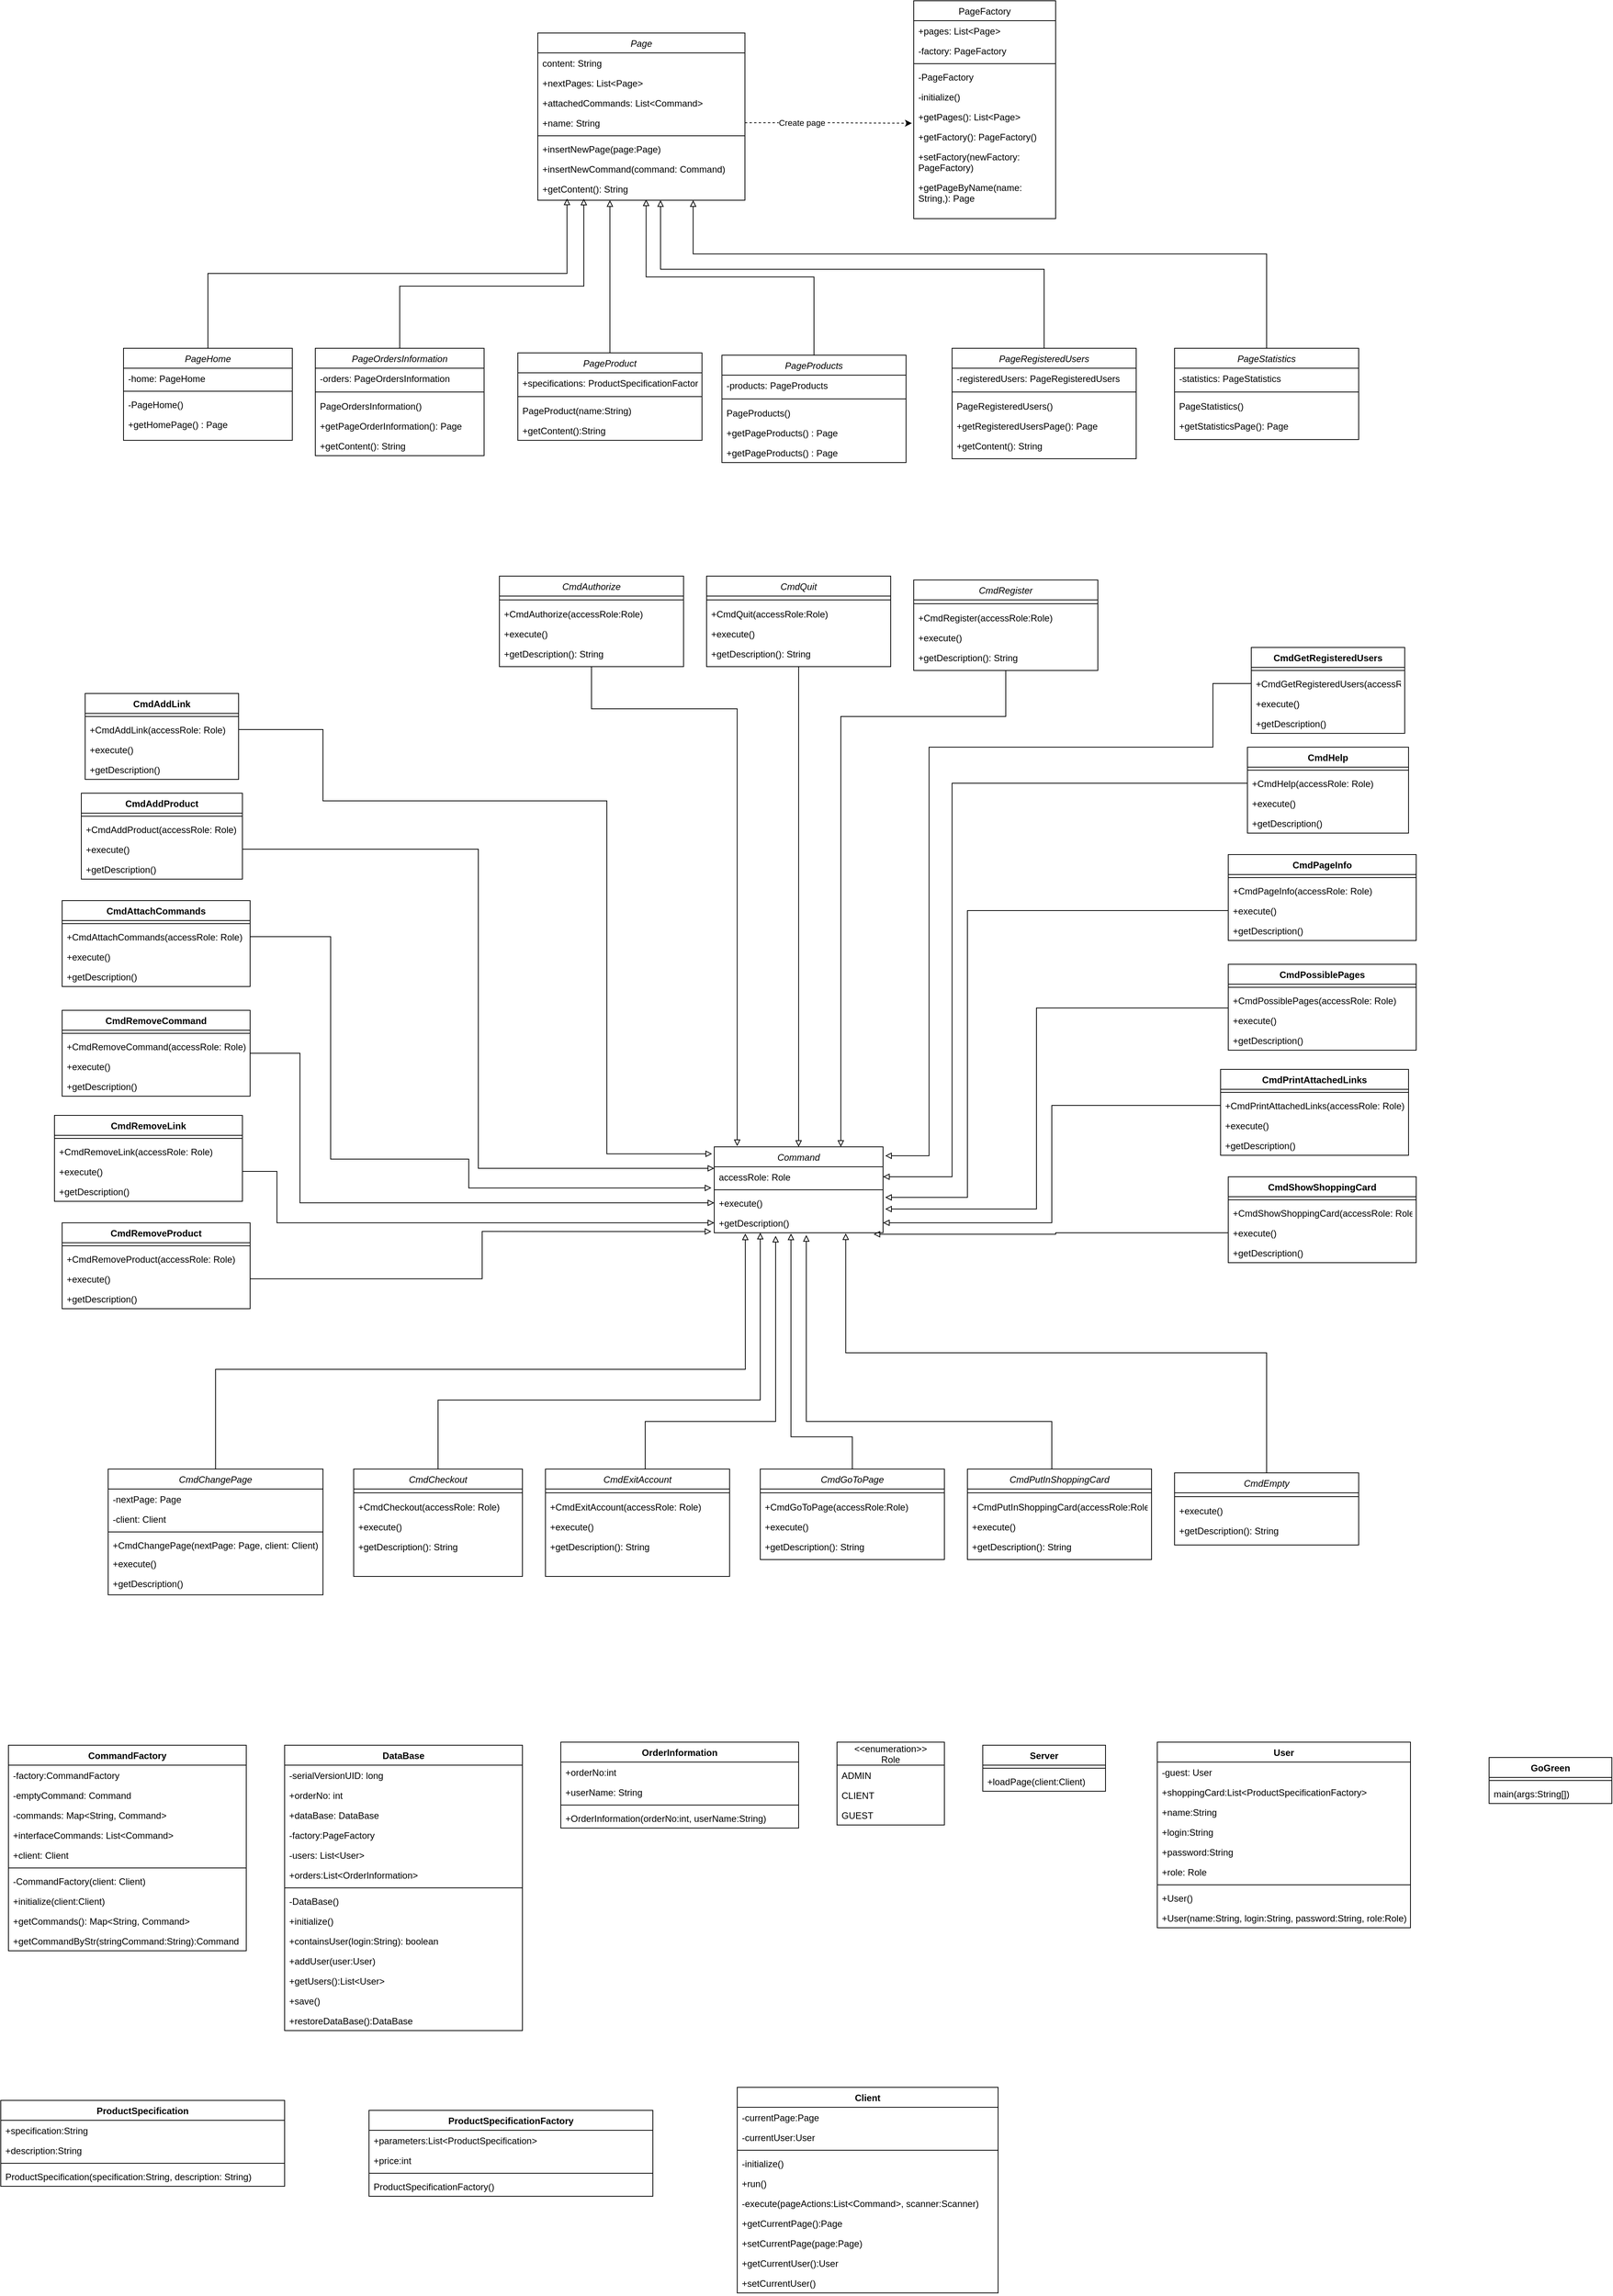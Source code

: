 <mxfile version="17.4.6" type="google"><diagram id="C5RBs43oDa-KdzZeNtuy" name="Page-1"><mxGraphModel grid="1" page="1" gridSize="10" guides="1" tooltips="1" connect="1" arrows="1" fold="1" pageScale="1" pageWidth="827" pageHeight="1169" math="0" shadow="0"><root><mxCell id="WIyWlLk6GJQsqaUBKTNV-0"/><mxCell id="WIyWlLk6GJQsqaUBKTNV-1" parent="WIyWlLk6GJQsqaUBKTNV-0"/><mxCell id="zkfFHV4jXpPFQw0GAbJ--0" value="Page" style="swimlane;fontStyle=2;align=center;verticalAlign=top;childLayout=stackLayout;horizontal=1;startSize=26;horizontalStack=0;resizeParent=1;resizeLast=0;collapsible=1;marginBottom=0;rounded=0;shadow=0;strokeWidth=1;" vertex="1" parent="WIyWlLk6GJQsqaUBKTNV-1"><mxGeometry x="180" y="-998" width="270" height="218" as="geometry"><mxRectangle x="230" y="140" width="160" height="26" as="alternateBounds"/></mxGeometry></mxCell><mxCell id="zkfFHV4jXpPFQw0GAbJ--1" value="content: String" style="text;align=left;verticalAlign=top;spacingLeft=4;spacingRight=4;overflow=hidden;rotatable=0;points=[[0,0.5],[1,0.5]];portConstraint=eastwest;" vertex="1" parent="zkfFHV4jXpPFQw0GAbJ--0"><mxGeometry y="26" width="270" height="26" as="geometry"/></mxCell><mxCell id="zkfFHV4jXpPFQw0GAbJ--2" value="+nextPages: List&lt;Page&gt;" style="text;align=left;verticalAlign=top;spacingLeft=4;spacingRight=4;overflow=hidden;rotatable=0;points=[[0,0.5],[1,0.5]];portConstraint=eastwest;rounded=0;shadow=0;html=0;" vertex="1" parent="zkfFHV4jXpPFQw0GAbJ--0"><mxGeometry y="52" width="270" height="26" as="geometry"/></mxCell><mxCell id="T4HTWrUSr8wsbNhbZ6Jz-2" value="+attachedCommands: List&lt;Command&gt;" style="text;align=left;verticalAlign=top;spacingLeft=4;spacingRight=4;overflow=hidden;rotatable=0;points=[[0,0.5],[1,0.5]];portConstraint=eastwest;rounded=0;shadow=0;html=0;" vertex="1" parent="zkfFHV4jXpPFQw0GAbJ--0"><mxGeometry y="78" width="270" height="26" as="geometry"/></mxCell><mxCell id="T4HTWrUSr8wsbNhbZ6Jz-3" value="+name: String" style="text;align=left;verticalAlign=top;spacingLeft=4;spacingRight=4;overflow=hidden;rotatable=0;points=[[0,0.5],[1,0.5]];portConstraint=eastwest;rounded=0;shadow=0;html=0;" vertex="1" parent="zkfFHV4jXpPFQw0GAbJ--0"><mxGeometry y="104" width="270" height="26" as="geometry"/></mxCell><mxCell id="zkfFHV4jXpPFQw0GAbJ--4" value="" style="line;html=1;strokeWidth=1;align=left;verticalAlign=middle;spacingTop=-1;spacingLeft=3;spacingRight=3;rotatable=0;labelPosition=right;points=[];portConstraint=eastwest;" vertex="1" parent="zkfFHV4jXpPFQw0GAbJ--0"><mxGeometry y="130" width="270" height="8" as="geometry"/></mxCell><mxCell id="T4HTWrUSr8wsbNhbZ6Jz-15" value="+insertNewPage(page:Page)" style="text;align=left;verticalAlign=top;spacingLeft=4;spacingRight=4;overflow=hidden;rotatable=0;points=[[0,0.5],[1,0.5]];portConstraint=eastwest;" vertex="1" parent="zkfFHV4jXpPFQw0GAbJ--0"><mxGeometry y="138" width="270" height="26" as="geometry"/></mxCell><mxCell id="T4HTWrUSr8wsbNhbZ6Jz-17" value="+insertNewCommand(command: Command)" style="text;align=left;verticalAlign=top;spacingLeft=4;spacingRight=4;overflow=hidden;rotatable=0;points=[[0,0.5],[1,0.5]];portConstraint=eastwest;" vertex="1" parent="zkfFHV4jXpPFQw0GAbJ--0"><mxGeometry y="164" width="270" height="26" as="geometry"/></mxCell><mxCell id="T4HTWrUSr8wsbNhbZ6Jz-13" value="+getContent(): String" style="text;align=left;verticalAlign=top;spacingLeft=4;spacingRight=4;overflow=hidden;rotatable=0;points=[[0,0.5],[1,0.5]];portConstraint=eastwest;" vertex="1" parent="zkfFHV4jXpPFQw0GAbJ--0"><mxGeometry y="190" width="270" height="26" as="geometry"/></mxCell><mxCell id="zkfFHV4jXpPFQw0GAbJ--17" value="PageFactory" style="swimlane;fontStyle=0;align=center;verticalAlign=top;childLayout=stackLayout;horizontal=1;startSize=26;horizontalStack=0;resizeParent=1;resizeLast=0;collapsible=1;marginBottom=0;rounded=0;shadow=0;strokeWidth=1;" vertex="1" parent="WIyWlLk6GJQsqaUBKTNV-1"><mxGeometry x="670" y="-1040" width="185" height="284" as="geometry"><mxRectangle x="650" y="121" width="160" height="26" as="alternateBounds"/></mxGeometry></mxCell><mxCell id="zkfFHV4jXpPFQw0GAbJ--18" value="+pages: List&lt;Page&gt;" style="text;align=left;verticalAlign=top;spacingLeft=4;spacingRight=4;overflow=hidden;rotatable=0;points=[[0,0.5],[1,0.5]];portConstraint=eastwest;" vertex="1" parent="zkfFHV4jXpPFQw0GAbJ--17"><mxGeometry y="26" width="185" height="26" as="geometry"/></mxCell><mxCell id="zkfFHV4jXpPFQw0GAbJ--19" value="-factory: PageFactory" style="text;align=left;verticalAlign=top;spacingLeft=4;spacingRight=4;overflow=hidden;rotatable=0;points=[[0,0.5],[1,0.5]];portConstraint=eastwest;rounded=0;shadow=0;html=0;" vertex="1" parent="zkfFHV4jXpPFQw0GAbJ--17"><mxGeometry y="52" width="185" height="26" as="geometry"/></mxCell><mxCell id="zkfFHV4jXpPFQw0GAbJ--23" value="" style="line;html=1;strokeWidth=1;align=left;verticalAlign=middle;spacingTop=-1;spacingLeft=3;spacingRight=3;rotatable=0;labelPosition=right;points=[];portConstraint=eastwest;" vertex="1" parent="zkfFHV4jXpPFQw0GAbJ--17"><mxGeometry y="78" width="185" height="8" as="geometry"/></mxCell><mxCell id="zkfFHV4jXpPFQw0GAbJ--24" value="-PageFactory&#10;" style="text;align=left;verticalAlign=top;spacingLeft=4;spacingRight=4;overflow=hidden;rotatable=0;points=[[0,0.5],[1,0.5]];portConstraint=eastwest;" vertex="1" parent="zkfFHV4jXpPFQw0GAbJ--17"><mxGeometry y="86" width="185" height="26" as="geometry"/></mxCell><mxCell id="zkfFHV4jXpPFQw0GAbJ--25" value="-initialize()" style="text;align=left;verticalAlign=top;spacingLeft=4;spacingRight=4;overflow=hidden;rotatable=0;points=[[0,0.5],[1,0.5]];portConstraint=eastwest;" vertex="1" parent="zkfFHV4jXpPFQw0GAbJ--17"><mxGeometry y="112" width="185" height="26" as="geometry"/></mxCell><mxCell id="T4HTWrUSr8wsbNhbZ6Jz-26" value="+getPages(): List&lt;Page&gt;" style="text;align=left;verticalAlign=top;spacingLeft=4;spacingRight=4;overflow=hidden;rotatable=0;points=[[0,0.5],[1,0.5]];portConstraint=eastwest;" vertex="1" parent="zkfFHV4jXpPFQw0GAbJ--17"><mxGeometry y="138" width="185" height="26" as="geometry"/></mxCell><mxCell id="T4HTWrUSr8wsbNhbZ6Jz-27" value="+getFactory(): PageFactory()" style="text;align=left;verticalAlign=top;spacingLeft=4;spacingRight=4;overflow=hidden;rotatable=0;points=[[0,0.5],[1,0.5]];portConstraint=eastwest;" vertex="1" parent="zkfFHV4jXpPFQw0GAbJ--17"><mxGeometry y="164" width="185" height="26" as="geometry"/></mxCell><mxCell id="T4HTWrUSr8wsbNhbZ6Jz-28" value="+setFactory(newFactory: &#10;PageFactory)" style="text;align=left;verticalAlign=top;spacingLeft=4;spacingRight=4;overflow=hidden;rotatable=0;points=[[0,0.5],[1,0.5]];portConstraint=eastwest;" vertex="1" parent="zkfFHV4jXpPFQw0GAbJ--17"><mxGeometry y="190" width="185" height="40" as="geometry"/></mxCell><mxCell id="T4HTWrUSr8wsbNhbZ6Jz-25" value="+getPageByName(name:&#10;String,): Page" style="text;align=left;verticalAlign=top;spacingLeft=4;spacingRight=4;overflow=hidden;rotatable=0;points=[[0,0.5],[1,0.5]];portConstraint=eastwest;" vertex="1" parent="zkfFHV4jXpPFQw0GAbJ--17"><mxGeometry y="230" width="185" height="54" as="geometry"/></mxCell><mxCell id="T4HTWrUSr8wsbNhbZ6Jz-20" style="edgeStyle=orthogonalEdgeStyle;rounded=0;orthogonalLoop=1;jettySize=auto;html=1;dashed=1;entryX=-0.013;entryY=0.833;entryDx=0;entryDy=0;entryPerimeter=0;" edge="1" parent="WIyWlLk6GJQsqaUBKTNV-1" source="T4HTWrUSr8wsbNhbZ6Jz-3" target="T4HTWrUSr8wsbNhbZ6Jz-26"><mxGeometry relative="1" as="geometry"><mxPoint x="640" y="-998" as="targetPoint"/></mxGeometry></mxCell><mxCell id="T4HTWrUSr8wsbNhbZ6Jz-23" value="Create page" style="edgeLabel;html=1;align=center;verticalAlign=middle;resizable=0;points=[];" connectable="0" vertex="1" parent="T4HTWrUSr8wsbNhbZ6Jz-20"><mxGeometry x="-0.327" y="-1" relative="1" as="geometry"><mxPoint y="-1" as="offset"/></mxGeometry></mxCell><mxCell id="T4HTWrUSr8wsbNhbZ6Jz-441" style="edgeStyle=orthogonalEdgeStyle;rounded=0;orthogonalLoop=1;jettySize=auto;html=1;entryX=0.141;entryY=0.991;entryDx=0;entryDy=0;entryPerimeter=0;endArrow=block;endFill=0;" edge="1" parent="WIyWlLk6GJQsqaUBKTNV-1" source="T4HTWrUSr8wsbNhbZ6Jz-29" target="T4HTWrUSr8wsbNhbZ6Jz-13"><mxGeometry relative="1" as="geometry"/></mxCell><mxCell id="T4HTWrUSr8wsbNhbZ6Jz-29" value="PageHome" style="swimlane;fontStyle=2;align=center;verticalAlign=top;childLayout=stackLayout;horizontal=1;startSize=26;horizontalStack=0;resizeParent=1;resizeLast=0;collapsible=1;marginBottom=0;rounded=0;shadow=0;strokeWidth=1;" vertex="1" parent="WIyWlLk6GJQsqaUBKTNV-1"><mxGeometry x="-360" y="-587" width="220" height="120" as="geometry"><mxRectangle x="230" y="140" width="160" height="26" as="alternateBounds"/></mxGeometry></mxCell><mxCell id="T4HTWrUSr8wsbNhbZ6Jz-30" value="-home: PageHome" style="text;align=left;verticalAlign=top;spacingLeft=4;spacingRight=4;overflow=hidden;rotatable=0;points=[[0,0.5],[1,0.5]];portConstraint=eastwest;" vertex="1" parent="T4HTWrUSr8wsbNhbZ6Jz-29"><mxGeometry y="26" width="220" height="26" as="geometry"/></mxCell><mxCell id="T4HTWrUSr8wsbNhbZ6Jz-35" value="" style="line;html=1;strokeWidth=1;align=left;verticalAlign=middle;spacingTop=-1;spacingLeft=3;spacingRight=3;rotatable=0;labelPosition=right;points=[];portConstraint=eastwest;" vertex="1" parent="T4HTWrUSr8wsbNhbZ6Jz-29"><mxGeometry y="52" width="220" height="8" as="geometry"/></mxCell><mxCell id="T4HTWrUSr8wsbNhbZ6Jz-40" value="-PageHome()" style="text;align=left;verticalAlign=top;spacingLeft=4;spacingRight=4;overflow=hidden;rotatable=0;points=[[0,0.5],[1,0.5]];portConstraint=eastwest;" vertex="1" parent="T4HTWrUSr8wsbNhbZ6Jz-29"><mxGeometry y="60" width="220" height="26" as="geometry"/></mxCell><mxCell id="T4HTWrUSr8wsbNhbZ6Jz-38" value="+getHomePage() : Page" style="text;align=left;verticalAlign=top;spacingLeft=4;spacingRight=4;overflow=hidden;rotatable=0;points=[[0,0.5],[1,0.5]];portConstraint=eastwest;" vertex="1" parent="T4HTWrUSr8wsbNhbZ6Jz-29"><mxGeometry y="86" width="220" height="26" as="geometry"/></mxCell><mxCell id="T4HTWrUSr8wsbNhbZ6Jz-43" style="edgeStyle=orthogonalEdgeStyle;rounded=0;orthogonalLoop=1;jettySize=auto;html=1;endArrow=block;endFill=0;exitX=0.5;exitY=0;exitDx=0;exitDy=0;" edge="1" parent="WIyWlLk6GJQsqaUBKTNV-1" source="T4HTWrUSr8wsbNhbZ6Jz-44" target="T4HTWrUSr8wsbNhbZ6Jz-13"><mxGeometry relative="1" as="geometry"><mxPoint x="565" y="-698" as="targetPoint"/><Array as="points"><mxPoint y="-668"/><mxPoint x="240" y="-668"/></Array></mxGeometry></mxCell><mxCell id="T4HTWrUSr8wsbNhbZ6Jz-44" value="PageOrdersInformation" style="swimlane;fontStyle=2;align=center;verticalAlign=top;childLayout=stackLayout;horizontal=1;startSize=26;horizontalStack=0;resizeParent=1;resizeLast=0;collapsible=1;marginBottom=0;rounded=0;shadow=0;strokeWidth=1;" vertex="1" parent="WIyWlLk6GJQsqaUBKTNV-1"><mxGeometry x="-110" y="-587" width="220" height="140" as="geometry"><mxRectangle x="-90" y="515" width="160" height="26" as="alternateBounds"/></mxGeometry></mxCell><mxCell id="T4HTWrUSr8wsbNhbZ6Jz-45" value="-orders: PageOrdersInformation" style="text;align=left;verticalAlign=top;spacingLeft=4;spacingRight=4;overflow=hidden;rotatable=0;points=[[0,0.5],[1,0.5]];portConstraint=eastwest;" vertex="1" parent="T4HTWrUSr8wsbNhbZ6Jz-44"><mxGeometry y="26" width="220" height="26" as="geometry"/></mxCell><mxCell id="T4HTWrUSr8wsbNhbZ6Jz-46" value="" style="line;html=1;strokeWidth=1;align=left;verticalAlign=middle;spacingTop=-1;spacingLeft=3;spacingRight=3;rotatable=0;labelPosition=right;points=[];portConstraint=eastwest;" vertex="1" parent="T4HTWrUSr8wsbNhbZ6Jz-44"><mxGeometry y="52" width="220" height="10" as="geometry"/></mxCell><mxCell id="T4HTWrUSr8wsbNhbZ6Jz-47" value="PageOrdersInformation()" style="text;align=left;verticalAlign=top;spacingLeft=4;spacingRight=4;overflow=hidden;rotatable=0;points=[[0,0.5],[1,0.5]];portConstraint=eastwest;" vertex="1" parent="T4HTWrUSr8wsbNhbZ6Jz-44"><mxGeometry y="62" width="220" height="26" as="geometry"/></mxCell><mxCell id="T4HTWrUSr8wsbNhbZ6Jz-50" value="+getPageOrderInformation(): Page" style="text;align=left;verticalAlign=top;spacingLeft=4;spacingRight=4;overflow=hidden;rotatable=0;points=[[0,0.5],[1,0.5]];portConstraint=eastwest;" vertex="1" parent="T4HTWrUSr8wsbNhbZ6Jz-44"><mxGeometry y="88" width="220" height="26" as="geometry"/></mxCell><mxCell id="T4HTWrUSr8wsbNhbZ6Jz-48" value="+getContent(): String" style="text;align=left;verticalAlign=top;spacingLeft=4;spacingRight=4;overflow=hidden;rotatable=0;points=[[0,0.5],[1,0.5]];portConstraint=eastwest;" vertex="1" parent="T4HTWrUSr8wsbNhbZ6Jz-44"><mxGeometry y="114" width="220" height="26" as="geometry"/></mxCell><mxCell id="T4HTWrUSr8wsbNhbZ6Jz-443" style="edgeStyle=orthogonalEdgeStyle;rounded=0;orthogonalLoop=1;jettySize=auto;html=1;endArrow=block;endFill=0;" edge="1" parent="WIyWlLk6GJQsqaUBKTNV-1" source="T4HTWrUSr8wsbNhbZ6Jz-51"><mxGeometry relative="1" as="geometry"><mxPoint x="274" y="-780" as="targetPoint"/></mxGeometry></mxCell><mxCell id="T4HTWrUSr8wsbNhbZ6Jz-51" value="PageProduct" style="swimlane;fontStyle=2;align=center;verticalAlign=top;childLayout=stackLayout;horizontal=1;startSize=26;horizontalStack=0;resizeParent=1;resizeLast=0;collapsible=1;marginBottom=0;rounded=0;shadow=0;strokeWidth=1;" vertex="1" parent="WIyWlLk6GJQsqaUBKTNV-1"><mxGeometry x="154" y="-581" width="240" height="114" as="geometry"><mxRectangle x="230" y="140" width="160" height="26" as="alternateBounds"/></mxGeometry></mxCell><mxCell id="T4HTWrUSr8wsbNhbZ6Jz-52" value="+specifications: ProductSpecificationFactory" style="text;align=left;verticalAlign=top;spacingLeft=4;spacingRight=4;overflow=hidden;rotatable=0;points=[[0,0.5],[1,0.5]];portConstraint=eastwest;" vertex="1" parent="T4HTWrUSr8wsbNhbZ6Jz-51"><mxGeometry y="26" width="240" height="26" as="geometry"/></mxCell><mxCell id="T4HTWrUSr8wsbNhbZ6Jz-53" value="" style="line;html=1;strokeWidth=1;align=left;verticalAlign=middle;spacingTop=-1;spacingLeft=3;spacingRight=3;rotatable=0;labelPosition=right;points=[];portConstraint=eastwest;" vertex="1" parent="T4HTWrUSr8wsbNhbZ6Jz-51"><mxGeometry y="52" width="240" height="10" as="geometry"/></mxCell><mxCell id="T4HTWrUSr8wsbNhbZ6Jz-54" value="PageProduct(name:String)" style="text;align=left;verticalAlign=top;spacingLeft=4;spacingRight=4;overflow=hidden;rotatable=0;points=[[0,0.5],[1,0.5]];portConstraint=eastwest;" vertex="1" parent="T4HTWrUSr8wsbNhbZ6Jz-51"><mxGeometry y="62" width="240" height="26" as="geometry"/></mxCell><mxCell id="T4HTWrUSr8wsbNhbZ6Jz-55" value="+getContent():String" style="text;align=left;verticalAlign=top;spacingLeft=4;spacingRight=4;overflow=hidden;rotatable=0;points=[[0,0.5],[1,0.5]];portConstraint=eastwest;" vertex="1" parent="T4HTWrUSr8wsbNhbZ6Jz-51"><mxGeometry y="88" width="240" height="26" as="geometry"/></mxCell><mxCell id="T4HTWrUSr8wsbNhbZ6Jz-68" style="edgeStyle=orthogonalEdgeStyle;rounded=0;orthogonalLoop=1;jettySize=auto;html=1;exitX=0.5;exitY=0;exitDx=0;exitDy=0;endArrow=block;endFill=0;entryX=0.523;entryY=1.038;entryDx=0;entryDy=0;entryPerimeter=0;" edge="1" parent="WIyWlLk6GJQsqaUBKTNV-1" source="T4HTWrUSr8wsbNhbZ6Jz-60" target="T4HTWrUSr8wsbNhbZ6Jz-13"><mxGeometry relative="1" as="geometry"><mxPoint x="360" y="-748" as="targetPoint"/></mxGeometry></mxCell><mxCell id="T4HTWrUSr8wsbNhbZ6Jz-60" value="PageProducts" style="swimlane;fontStyle=2;align=center;verticalAlign=top;childLayout=stackLayout;horizontal=1;startSize=26;horizontalStack=0;resizeParent=1;resizeLast=0;collapsible=1;marginBottom=0;rounded=0;shadow=0;strokeWidth=1;" vertex="1" parent="WIyWlLk6GJQsqaUBKTNV-1"><mxGeometry x="420" y="-578" width="240" height="140" as="geometry"><mxRectangle x="230" y="140" width="160" height="26" as="alternateBounds"/></mxGeometry></mxCell><mxCell id="T4HTWrUSr8wsbNhbZ6Jz-61" value="-products: PageProducts" style="text;align=left;verticalAlign=top;spacingLeft=4;spacingRight=4;overflow=hidden;rotatable=0;points=[[0,0.5],[1,0.5]];portConstraint=eastwest;" vertex="1" parent="T4HTWrUSr8wsbNhbZ6Jz-60"><mxGeometry y="26" width="240" height="26" as="geometry"/></mxCell><mxCell id="T4HTWrUSr8wsbNhbZ6Jz-62" value="" style="line;html=1;strokeWidth=1;align=left;verticalAlign=middle;spacingTop=-1;spacingLeft=3;spacingRight=3;rotatable=0;labelPosition=right;points=[];portConstraint=eastwest;" vertex="1" parent="T4HTWrUSr8wsbNhbZ6Jz-60"><mxGeometry y="52" width="240" height="10" as="geometry"/></mxCell><mxCell id="T4HTWrUSr8wsbNhbZ6Jz-63" value="PageProducts()" style="text;align=left;verticalAlign=top;spacingLeft=4;spacingRight=4;overflow=hidden;rotatable=0;points=[[0,0.5],[1,0.5]];portConstraint=eastwest;" vertex="1" parent="T4HTWrUSr8wsbNhbZ6Jz-60"><mxGeometry y="62" width="240" height="26" as="geometry"/></mxCell><mxCell id="T4HTWrUSr8wsbNhbZ6Jz-86" value="+getPageProducts() : Page" style="text;align=left;verticalAlign=top;spacingLeft=4;spacingRight=4;overflow=hidden;rotatable=0;points=[[0,0.5],[1,0.5]];portConstraint=eastwest;" vertex="1" parent="T4HTWrUSr8wsbNhbZ6Jz-60"><mxGeometry y="88" width="240" height="26" as="geometry"/></mxCell><mxCell id="T4HTWrUSr8wsbNhbZ6Jz-64" value="+getPageProducts() : Page" style="text;align=left;verticalAlign=top;spacingLeft=4;spacingRight=4;overflow=hidden;rotatable=0;points=[[0,0.5],[1,0.5]];portConstraint=eastwest;" vertex="1" parent="T4HTWrUSr8wsbNhbZ6Jz-60"><mxGeometry y="114" width="240" height="26" as="geometry"/></mxCell><mxCell id="T4HTWrUSr8wsbNhbZ6Jz-444" style="edgeStyle=orthogonalEdgeStyle;rounded=0;orthogonalLoop=1;jettySize=auto;html=1;endArrow=block;endFill=0;" edge="1" parent="WIyWlLk6GJQsqaUBKTNV-1" source="T4HTWrUSr8wsbNhbZ6Jz-75"><mxGeometry relative="1" as="geometry"><mxPoint x="340" y="-780" as="targetPoint"/><Array as="points"><mxPoint x="840" y="-690"/><mxPoint x="340" y="-690"/></Array></mxGeometry></mxCell><mxCell id="T4HTWrUSr8wsbNhbZ6Jz-75" value="PageRegisteredUsers" style="swimlane;fontStyle=2;align=center;verticalAlign=top;childLayout=stackLayout;horizontal=1;startSize=26;horizontalStack=0;resizeParent=1;resizeLast=0;collapsible=1;marginBottom=0;rounded=0;shadow=0;strokeWidth=1;" vertex="1" parent="WIyWlLk6GJQsqaUBKTNV-1"><mxGeometry x="720" y="-587" width="240" height="144" as="geometry"><mxRectangle x="230" y="140" width="160" height="26" as="alternateBounds"/></mxGeometry></mxCell><mxCell id="T4HTWrUSr8wsbNhbZ6Jz-76" value="-registeredUsers: PageRegisteredUsers" style="text;align=left;verticalAlign=top;spacingLeft=4;spacingRight=4;overflow=hidden;rotatable=0;points=[[0,0.5],[1,0.5]];portConstraint=eastwest;" vertex="1" parent="T4HTWrUSr8wsbNhbZ6Jz-75"><mxGeometry y="26" width="240" height="26" as="geometry"/></mxCell><mxCell id="T4HTWrUSr8wsbNhbZ6Jz-77" value="" style="line;html=1;strokeWidth=1;align=left;verticalAlign=middle;spacingTop=-1;spacingLeft=3;spacingRight=3;rotatable=0;labelPosition=right;points=[];portConstraint=eastwest;" vertex="1" parent="T4HTWrUSr8wsbNhbZ6Jz-75"><mxGeometry y="52" width="240" height="10" as="geometry"/></mxCell><mxCell id="T4HTWrUSr8wsbNhbZ6Jz-78" value="PageRegisteredUsers()" style="text;align=left;verticalAlign=top;spacingLeft=4;spacingRight=4;overflow=hidden;rotatable=0;points=[[0,0.5],[1,0.5]];portConstraint=eastwest;" vertex="1" parent="T4HTWrUSr8wsbNhbZ6Jz-75"><mxGeometry y="62" width="240" height="26" as="geometry"/></mxCell><mxCell id="T4HTWrUSr8wsbNhbZ6Jz-79" value="+getRegisteredUsersPage(): Page" style="text;align=left;verticalAlign=top;spacingLeft=4;spacingRight=4;overflow=hidden;rotatable=0;points=[[0,0.5],[1,0.5]];portConstraint=eastwest;" vertex="1" parent="T4HTWrUSr8wsbNhbZ6Jz-75"><mxGeometry y="88" width="240" height="26" as="geometry"/></mxCell><mxCell id="T4HTWrUSr8wsbNhbZ6Jz-81" value="+getContent(): String" style="text;align=left;verticalAlign=top;spacingLeft=4;spacingRight=4;overflow=hidden;rotatable=0;points=[[0,0.5],[1,0.5]];portConstraint=eastwest;" vertex="1" parent="T4HTWrUSr8wsbNhbZ6Jz-75"><mxGeometry y="114" width="240" height="30" as="geometry"/></mxCell><mxCell id="T4HTWrUSr8wsbNhbZ6Jz-445" style="edgeStyle=orthogonalEdgeStyle;rounded=0;orthogonalLoop=1;jettySize=auto;html=1;entryX=0.75;entryY=1;entryDx=0;entryDy=0;endArrow=block;endFill=0;" edge="1" parent="WIyWlLk6GJQsqaUBKTNV-1" source="T4HTWrUSr8wsbNhbZ6Jz-89" target="zkfFHV4jXpPFQw0GAbJ--0"><mxGeometry relative="1" as="geometry"><Array as="points"><mxPoint x="1130" y="-710"/><mxPoint x="383" y="-710"/></Array></mxGeometry></mxCell><mxCell id="T4HTWrUSr8wsbNhbZ6Jz-89" value="PageStatistics" style="swimlane;fontStyle=2;align=center;verticalAlign=top;childLayout=stackLayout;horizontal=1;startSize=26;horizontalStack=0;resizeParent=1;resizeLast=0;collapsible=1;marginBottom=0;rounded=0;shadow=0;strokeWidth=1;" vertex="1" parent="WIyWlLk6GJQsqaUBKTNV-1"><mxGeometry x="1010" y="-587" width="240" height="119" as="geometry"><mxRectangle x="230" y="140" width="160" height="26" as="alternateBounds"/></mxGeometry></mxCell><mxCell id="T4HTWrUSr8wsbNhbZ6Jz-90" value="-statistics: PageStatistics" style="text;align=left;verticalAlign=top;spacingLeft=4;spacingRight=4;overflow=hidden;rotatable=0;points=[[0,0.5],[1,0.5]];portConstraint=eastwest;" vertex="1" parent="T4HTWrUSr8wsbNhbZ6Jz-89"><mxGeometry y="26" width="240" height="26" as="geometry"/></mxCell><mxCell id="T4HTWrUSr8wsbNhbZ6Jz-91" value="" style="line;html=1;strokeWidth=1;align=left;verticalAlign=middle;spacingTop=-1;spacingLeft=3;spacingRight=3;rotatable=0;labelPosition=right;points=[];portConstraint=eastwest;" vertex="1" parent="T4HTWrUSr8wsbNhbZ6Jz-89"><mxGeometry y="52" width="240" height="10" as="geometry"/></mxCell><mxCell id="T4HTWrUSr8wsbNhbZ6Jz-92" value="PageStatistics()" style="text;align=left;verticalAlign=top;spacingLeft=4;spacingRight=4;overflow=hidden;rotatable=0;points=[[0,0.5],[1,0.5]];portConstraint=eastwest;" vertex="1" parent="T4HTWrUSr8wsbNhbZ6Jz-89"><mxGeometry y="62" width="240" height="26" as="geometry"/></mxCell><mxCell id="T4HTWrUSr8wsbNhbZ6Jz-93" value="+getStatisticsPage(): Page" style="text;align=left;verticalAlign=top;spacingLeft=4;spacingRight=4;overflow=hidden;rotatable=0;points=[[0,0.5],[1,0.5]];portConstraint=eastwest;" vertex="1" parent="T4HTWrUSr8wsbNhbZ6Jz-89"><mxGeometry y="88" width="240" height="26" as="geometry"/></mxCell><mxCell id="T4HTWrUSr8wsbNhbZ6Jz-113" value="Command" style="swimlane;fontStyle=2;align=center;verticalAlign=top;childLayout=stackLayout;horizontal=1;startSize=26;horizontalStack=0;resizeParent=1;resizeLast=0;collapsible=1;marginBottom=0;rounded=0;shadow=0;strokeWidth=1;" vertex="1" parent="WIyWlLk6GJQsqaUBKTNV-1"><mxGeometry x="410" y="454" width="220" height="112" as="geometry"><mxRectangle x="230" y="140" width="160" height="26" as="alternateBounds"/></mxGeometry></mxCell><mxCell id="T4HTWrUSr8wsbNhbZ6Jz-114" value="accessRole: Role" style="text;align=left;verticalAlign=top;spacingLeft=4;spacingRight=4;overflow=hidden;rotatable=0;points=[[0,0.5],[1,0.5]];portConstraint=eastwest;" vertex="1" parent="T4HTWrUSr8wsbNhbZ6Jz-113"><mxGeometry y="26" width="220" height="26" as="geometry"/></mxCell><mxCell id="T4HTWrUSr8wsbNhbZ6Jz-119" value="" style="line;html=1;strokeWidth=1;align=left;verticalAlign=middle;spacingTop=-1;spacingLeft=3;spacingRight=3;rotatable=0;labelPosition=right;points=[];portConstraint=eastwest;" vertex="1" parent="T4HTWrUSr8wsbNhbZ6Jz-113"><mxGeometry y="52" width="220" height="8" as="geometry"/></mxCell><mxCell id="T4HTWrUSr8wsbNhbZ6Jz-120" value="+execute()" style="text;align=left;verticalAlign=top;spacingLeft=4;spacingRight=4;overflow=hidden;rotatable=0;points=[[0,0.5],[1,0.5]];portConstraint=eastwest;" vertex="1" parent="T4HTWrUSr8wsbNhbZ6Jz-113"><mxGeometry y="60" width="220" height="26" as="geometry"/></mxCell><mxCell id="T4HTWrUSr8wsbNhbZ6Jz-122" value="+getDescription()" style="text;align=left;verticalAlign=top;spacingLeft=4;spacingRight=4;overflow=hidden;rotatable=0;points=[[0,0.5],[1,0.5]];portConstraint=eastwest;" vertex="1" parent="T4HTWrUSr8wsbNhbZ6Jz-113"><mxGeometry y="86" width="220" height="26" as="geometry"/></mxCell><mxCell id="T4HTWrUSr8wsbNhbZ6Jz-135" style="edgeStyle=orthogonalEdgeStyle;rounded=0;orthogonalLoop=1;jettySize=auto;html=1;entryX=0.184;entryY=1.038;entryDx=0;entryDy=0;entryPerimeter=0;endArrow=block;endFill=0;" edge="1" parent="WIyWlLk6GJQsqaUBKTNV-1" source="T4HTWrUSr8wsbNhbZ6Jz-136" target="T4HTWrUSr8wsbNhbZ6Jz-122"><mxGeometry relative="1" as="geometry"><Array as="points"><mxPoint x="-240" y="744"/><mxPoint x="451" y="744"/></Array></mxGeometry></mxCell><mxCell id="T4HTWrUSr8wsbNhbZ6Jz-136" value="CmdChangePage" style="swimlane;fontStyle=2;align=center;verticalAlign=top;childLayout=stackLayout;horizontal=1;startSize=26;horizontalStack=0;resizeParent=1;resizeLast=0;collapsible=1;marginBottom=0;rounded=0;shadow=0;strokeWidth=1;" vertex="1" parent="WIyWlLk6GJQsqaUBKTNV-1"><mxGeometry x="-380" y="874" width="280" height="164" as="geometry"><mxRectangle x="230" y="140" width="160" height="26" as="alternateBounds"/></mxGeometry></mxCell><mxCell id="T4HTWrUSr8wsbNhbZ6Jz-174" value="-nextPage: Page" style="text;align=left;verticalAlign=top;spacingLeft=4;spacingRight=4;overflow=hidden;rotatable=0;points=[[0,0.5],[1,0.5]];portConstraint=eastwest;" vertex="1" parent="T4HTWrUSr8wsbNhbZ6Jz-136"><mxGeometry y="26" width="280" height="26" as="geometry"/></mxCell><mxCell id="T4HTWrUSr8wsbNhbZ6Jz-137" value="-client: Client" style="text;align=left;verticalAlign=top;spacingLeft=4;spacingRight=4;overflow=hidden;rotatable=0;points=[[0,0.5],[1,0.5]];portConstraint=eastwest;" vertex="1" parent="T4HTWrUSr8wsbNhbZ6Jz-136"><mxGeometry y="52" width="280" height="26" as="geometry"/></mxCell><mxCell id="T4HTWrUSr8wsbNhbZ6Jz-138" value="" style="line;html=1;strokeWidth=1;align=left;verticalAlign=middle;spacingTop=-1;spacingLeft=3;spacingRight=3;rotatable=0;labelPosition=right;points=[];portConstraint=eastwest;" vertex="1" parent="T4HTWrUSr8wsbNhbZ6Jz-136"><mxGeometry y="78" width="280" height="8" as="geometry"/></mxCell><mxCell id="T4HTWrUSr8wsbNhbZ6Jz-139" value="+CmdChangePage(nextPage: Page, client: Client)" style="text;align=left;verticalAlign=top;spacingLeft=4;spacingRight=4;overflow=hidden;rotatable=0;points=[[0,0.5],[1,0.5]];portConstraint=eastwest;" vertex="1" parent="T4HTWrUSr8wsbNhbZ6Jz-136"><mxGeometry y="86" width="280" height="24" as="geometry"/></mxCell><mxCell id="T4HTWrUSr8wsbNhbZ6Jz-175" value="+execute()" style="text;align=left;verticalAlign=top;spacingLeft=4;spacingRight=4;overflow=hidden;rotatable=0;points=[[0,0.5],[1,0.5]];portConstraint=eastwest;" vertex="1" parent="T4HTWrUSr8wsbNhbZ6Jz-136"><mxGeometry y="110" width="280" height="26" as="geometry"/></mxCell><mxCell id="T4HTWrUSr8wsbNhbZ6Jz-140" value="+getDescription()" style="text;align=left;verticalAlign=top;spacingLeft=4;spacingRight=4;overflow=hidden;rotatable=0;points=[[0,0.5],[1,0.5]];portConstraint=eastwest;" vertex="1" parent="T4HTWrUSr8wsbNhbZ6Jz-136"><mxGeometry y="136" width="280" height="26" as="geometry"/></mxCell><mxCell id="T4HTWrUSr8wsbNhbZ6Jz-141" style="edgeStyle=orthogonalEdgeStyle;rounded=0;orthogonalLoop=1;jettySize=auto;html=1;endArrow=block;endFill=0;exitX=0.5;exitY=0;exitDx=0;exitDy=0;" edge="1" parent="WIyWlLk6GJQsqaUBKTNV-1" source="T4HTWrUSr8wsbNhbZ6Jz-142" target="T4HTWrUSr8wsbNhbZ6Jz-122"><mxGeometry relative="1" as="geometry"><mxPoint x="795" y="754" as="targetPoint"/><Array as="points"><mxPoint x="50" y="784"/><mxPoint x="470" y="784"/></Array></mxGeometry></mxCell><mxCell id="T4HTWrUSr8wsbNhbZ6Jz-142" value="CmdCheckout" style="swimlane;fontStyle=2;align=center;verticalAlign=top;childLayout=stackLayout;horizontal=1;startSize=26;horizontalStack=0;resizeParent=1;resizeLast=0;collapsible=1;marginBottom=0;rounded=0;shadow=0;strokeWidth=1;" vertex="1" parent="WIyWlLk6GJQsqaUBKTNV-1"><mxGeometry x="-60" y="874" width="220" height="140" as="geometry"><mxRectangle x="-90" y="515" width="160" height="26" as="alternateBounds"/></mxGeometry></mxCell><mxCell id="T4HTWrUSr8wsbNhbZ6Jz-144" value="" style="line;html=1;strokeWidth=1;align=left;verticalAlign=middle;spacingTop=-1;spacingLeft=3;spacingRight=3;rotatable=0;labelPosition=right;points=[];portConstraint=eastwest;" vertex="1" parent="T4HTWrUSr8wsbNhbZ6Jz-142"><mxGeometry y="26" width="220" height="10" as="geometry"/></mxCell><mxCell id="T4HTWrUSr8wsbNhbZ6Jz-145" value="+CmdCheckout(accessRole: Role)" style="text;align=left;verticalAlign=top;spacingLeft=4;spacingRight=4;overflow=hidden;rotatable=0;points=[[0,0.5],[1,0.5]];portConstraint=eastwest;" vertex="1" parent="T4HTWrUSr8wsbNhbZ6Jz-142"><mxGeometry y="36" width="220" height="26" as="geometry"/></mxCell><mxCell id="T4HTWrUSr8wsbNhbZ6Jz-179" value="+execute()" style="text;align=left;verticalAlign=top;spacingLeft=4;spacingRight=4;overflow=hidden;rotatable=0;points=[[0,0.5],[1,0.5]];portConstraint=eastwest;" vertex="1" parent="T4HTWrUSr8wsbNhbZ6Jz-142"><mxGeometry y="62" width="220" height="26" as="geometry"/></mxCell><mxCell id="T4HTWrUSr8wsbNhbZ6Jz-182" value="+getDescription(): String" style="text;align=left;verticalAlign=top;spacingLeft=4;spacingRight=4;overflow=hidden;rotatable=0;points=[[0,0.5],[1,0.5]];portConstraint=eastwest;" vertex="1" parent="T4HTWrUSr8wsbNhbZ6Jz-142"><mxGeometry y="88" width="220" height="26" as="geometry"/></mxCell><mxCell id="T4HTWrUSr8wsbNhbZ6Jz-148" style="edgeStyle=orthogonalEdgeStyle;rounded=0;orthogonalLoop=1;jettySize=auto;html=1;endArrow=block;endFill=0;" edge="1" parent="WIyWlLk6GJQsqaUBKTNV-1" source="T4HTWrUSr8wsbNhbZ6Jz-149"><mxGeometry relative="1" as="geometry"><Array as="points"><mxPoint x="320" y="812"/><mxPoint x="490" y="812"/><mxPoint x="490" y="570"/></Array><mxPoint x="490" y="570" as="targetPoint"/></mxGeometry></mxCell><mxCell id="T4HTWrUSr8wsbNhbZ6Jz-149" value="CmdExitAccount" style="swimlane;fontStyle=2;align=center;verticalAlign=top;childLayout=stackLayout;horizontal=1;startSize=26;horizontalStack=0;resizeParent=1;resizeLast=0;collapsible=1;marginBottom=0;rounded=0;shadow=0;strokeWidth=1;" vertex="1" parent="WIyWlLk6GJQsqaUBKTNV-1"><mxGeometry x="190" y="874" width="240" height="140" as="geometry"><mxRectangle x="230" y="140" width="160" height="26" as="alternateBounds"/></mxGeometry></mxCell><mxCell id="T4HTWrUSr8wsbNhbZ6Jz-151" value="" style="line;html=1;strokeWidth=1;align=left;verticalAlign=middle;spacingTop=-1;spacingLeft=3;spacingRight=3;rotatable=0;labelPosition=right;points=[];portConstraint=eastwest;" vertex="1" parent="T4HTWrUSr8wsbNhbZ6Jz-149"><mxGeometry y="26" width="240" height="10" as="geometry"/></mxCell><mxCell id="T4HTWrUSr8wsbNhbZ6Jz-152" value="+CmdExitAccount(accessRole: Role)" style="text;align=left;verticalAlign=top;spacingLeft=4;spacingRight=4;overflow=hidden;rotatable=0;points=[[0,0.5],[1,0.5]];portConstraint=eastwest;" vertex="1" parent="T4HTWrUSr8wsbNhbZ6Jz-149"><mxGeometry y="36" width="240" height="26" as="geometry"/></mxCell><mxCell id="T4HTWrUSr8wsbNhbZ6Jz-186" value="+execute()" style="text;align=left;verticalAlign=top;spacingLeft=4;spacingRight=4;overflow=hidden;rotatable=0;points=[[0,0.5],[1,0.5]];portConstraint=eastwest;" vertex="1" parent="T4HTWrUSr8wsbNhbZ6Jz-149"><mxGeometry y="62" width="240" height="26" as="geometry"/></mxCell><mxCell id="T4HTWrUSr8wsbNhbZ6Jz-153" value="+getDescription(): String" style="text;align=left;verticalAlign=top;spacingLeft=4;spacingRight=4;overflow=hidden;rotatable=0;points=[[0,0.5],[1,0.5]];portConstraint=eastwest;" vertex="1" parent="T4HTWrUSr8wsbNhbZ6Jz-149"><mxGeometry y="88" width="240" height="26" as="geometry"/></mxCell><mxCell id="T4HTWrUSr8wsbNhbZ6Jz-154" style="edgeStyle=orthogonalEdgeStyle;rounded=0;orthogonalLoop=1;jettySize=auto;html=1;exitX=0.5;exitY=0;exitDx=0;exitDy=0;endArrow=block;endFill=0;" edge="1" parent="WIyWlLk6GJQsqaUBKTNV-1" source="T4HTWrUSr8wsbNhbZ6Jz-155"><mxGeometry relative="1" as="geometry"><mxPoint x="510" y="567" as="targetPoint"/><Array as="points"><mxPoint x="590" y="832"/><mxPoint x="510" y="832"/><mxPoint x="510" y="567"/></Array></mxGeometry></mxCell><mxCell id="T4HTWrUSr8wsbNhbZ6Jz-155" value="CmdGoToPage" style="swimlane;fontStyle=2;align=center;verticalAlign=top;childLayout=stackLayout;horizontal=1;startSize=26;horizontalStack=0;resizeParent=1;resizeLast=0;collapsible=1;marginBottom=0;rounded=0;shadow=0;strokeWidth=1;" vertex="1" parent="WIyWlLk6GJQsqaUBKTNV-1"><mxGeometry x="470" y="874" width="240" height="118" as="geometry"><mxRectangle x="230" y="140" width="160" height="26" as="alternateBounds"/></mxGeometry></mxCell><mxCell id="T4HTWrUSr8wsbNhbZ6Jz-157" value="" style="line;html=1;strokeWidth=1;align=left;verticalAlign=middle;spacingTop=-1;spacingLeft=3;spacingRight=3;rotatable=0;labelPosition=right;points=[];portConstraint=eastwest;" vertex="1" parent="T4HTWrUSr8wsbNhbZ6Jz-155"><mxGeometry y="26" width="240" height="10" as="geometry"/></mxCell><mxCell id="T4HTWrUSr8wsbNhbZ6Jz-158" value="+CmdGoToPage(accessRole:Role)" style="text;align=left;verticalAlign=top;spacingLeft=4;spacingRight=4;overflow=hidden;rotatable=0;points=[[0,0.5],[1,0.5]];portConstraint=eastwest;" vertex="1" parent="T4HTWrUSr8wsbNhbZ6Jz-155"><mxGeometry y="36" width="240" height="26" as="geometry"/></mxCell><mxCell id="T4HTWrUSr8wsbNhbZ6Jz-159" value="+execute()" style="text;align=left;verticalAlign=top;spacingLeft=4;spacingRight=4;overflow=hidden;rotatable=0;points=[[0,0.5],[1,0.5]];portConstraint=eastwest;" vertex="1" parent="T4HTWrUSr8wsbNhbZ6Jz-155"><mxGeometry y="62" width="240" height="26" as="geometry"/></mxCell><mxCell id="T4HTWrUSr8wsbNhbZ6Jz-160" value="+getDescription(): String" style="text;align=left;verticalAlign=top;spacingLeft=4;spacingRight=4;overflow=hidden;rotatable=0;points=[[0,0.5],[1,0.5]];portConstraint=eastwest;" vertex="1" parent="T4HTWrUSr8wsbNhbZ6Jz-155"><mxGeometry y="88" width="240" height="26" as="geometry"/></mxCell><mxCell id="T4HTWrUSr8wsbNhbZ6Jz-161" style="edgeStyle=orthogonalEdgeStyle;rounded=0;orthogonalLoop=1;jettySize=auto;html=1;exitX=0.5;exitY=0;exitDx=0;exitDy=0;endArrow=block;endFill=0;" edge="1" parent="WIyWlLk6GJQsqaUBKTNV-1" source="T4HTWrUSr8wsbNhbZ6Jz-162"><mxGeometry relative="1" as="geometry"><Array as="points"><mxPoint x="850" y="874"/><mxPoint x="850" y="812"/><mxPoint x="530" y="812"/></Array><mxPoint x="530" y="569" as="targetPoint"/></mxGeometry></mxCell><mxCell id="T4HTWrUSr8wsbNhbZ6Jz-162" value="CmdPutInShoppingCard" style="swimlane;fontStyle=2;align=center;verticalAlign=top;childLayout=stackLayout;horizontal=1;startSize=26;horizontalStack=0;resizeParent=1;resizeLast=0;collapsible=1;marginBottom=0;rounded=0;shadow=0;strokeWidth=1;" vertex="1" parent="WIyWlLk6GJQsqaUBKTNV-1"><mxGeometry x="740" y="874" width="240" height="118" as="geometry"><mxRectangle x="230" y="140" width="160" height="26" as="alternateBounds"/></mxGeometry></mxCell><mxCell id="T4HTWrUSr8wsbNhbZ6Jz-164" value="" style="line;html=1;strokeWidth=1;align=left;verticalAlign=middle;spacingTop=-1;spacingLeft=3;spacingRight=3;rotatable=0;labelPosition=right;points=[];portConstraint=eastwest;" vertex="1" parent="T4HTWrUSr8wsbNhbZ6Jz-162"><mxGeometry y="26" width="240" height="10" as="geometry"/></mxCell><mxCell id="T4HTWrUSr8wsbNhbZ6Jz-165" value="+CmdPutInShoppingCard(accessRole:Role)" style="text;align=left;verticalAlign=top;spacingLeft=4;spacingRight=4;overflow=hidden;rotatable=0;points=[[0,0.5],[1,0.5]];portConstraint=eastwest;" vertex="1" parent="T4HTWrUSr8wsbNhbZ6Jz-162"><mxGeometry y="36" width="240" height="26" as="geometry"/></mxCell><mxCell id="T4HTWrUSr8wsbNhbZ6Jz-166" value="+execute()" style="text;align=left;verticalAlign=top;spacingLeft=4;spacingRight=4;overflow=hidden;rotatable=0;points=[[0,0.5],[1,0.5]];portConstraint=eastwest;" vertex="1" parent="T4HTWrUSr8wsbNhbZ6Jz-162"><mxGeometry y="62" width="240" height="26" as="geometry"/></mxCell><mxCell id="T4HTWrUSr8wsbNhbZ6Jz-167" value="+getDescription(): String" style="text;align=left;verticalAlign=top;spacingLeft=4;spacingRight=4;overflow=hidden;rotatable=0;points=[[0,0.5],[1,0.5]];portConstraint=eastwest;" vertex="1" parent="T4HTWrUSr8wsbNhbZ6Jz-162"><mxGeometry y="88" width="240" height="30" as="geometry"/></mxCell><mxCell id="T4HTWrUSr8wsbNhbZ6Jz-190" value="CmdAddLink" style="swimlane;fontStyle=1;align=center;verticalAlign=top;childLayout=stackLayout;horizontal=1;startSize=26;horizontalStack=0;resizeParent=1;resizeParentMax=0;resizeLast=0;collapsible=1;marginBottom=0;" vertex="1" parent="WIyWlLk6GJQsqaUBKTNV-1"><mxGeometry x="-410" y="-137" width="200" height="112" as="geometry"/></mxCell><mxCell id="T4HTWrUSr8wsbNhbZ6Jz-192" value="" style="line;strokeWidth=1;fillColor=none;align=left;verticalAlign=middle;spacingTop=-1;spacingLeft=3;spacingRight=3;rotatable=0;labelPosition=right;points=[];portConstraint=eastwest;" vertex="1" parent="T4HTWrUSr8wsbNhbZ6Jz-190"><mxGeometry y="26" width="200" height="8" as="geometry"/></mxCell><mxCell id="T4HTWrUSr8wsbNhbZ6Jz-195" value="+CmdAddLink(accessRole: Role)" style="text;strokeColor=none;fillColor=none;align=left;verticalAlign=top;spacingLeft=4;spacingRight=4;overflow=hidden;rotatable=0;points=[[0,0.5],[1,0.5]];portConstraint=eastwest;" vertex="1" parent="T4HTWrUSr8wsbNhbZ6Jz-190"><mxGeometry y="34" width="200" height="26" as="geometry"/></mxCell><mxCell id="T4HTWrUSr8wsbNhbZ6Jz-196" value="+execute()" style="text;strokeColor=none;fillColor=none;align=left;verticalAlign=top;spacingLeft=4;spacingRight=4;overflow=hidden;rotatable=0;points=[[0,0.5],[1,0.5]];portConstraint=eastwest;" vertex="1" parent="T4HTWrUSr8wsbNhbZ6Jz-190"><mxGeometry y="60" width="200" height="26" as="geometry"/></mxCell><mxCell id="T4HTWrUSr8wsbNhbZ6Jz-193" value="+getDescription()" style="text;strokeColor=none;fillColor=none;align=left;verticalAlign=top;spacingLeft=4;spacingRight=4;overflow=hidden;rotatable=0;points=[[0,0.5],[1,0.5]];portConstraint=eastwest;" vertex="1" parent="T4HTWrUSr8wsbNhbZ6Jz-190"><mxGeometry y="86" width="200" height="26" as="geometry"/></mxCell><mxCell id="T4HTWrUSr8wsbNhbZ6Jz-198" style="edgeStyle=orthogonalEdgeStyle;rounded=0;orthogonalLoop=1;jettySize=auto;html=1;entryX=-0.013;entryY=0.081;entryDx=0;entryDy=0;entryPerimeter=0;endArrow=block;endFill=0;" edge="1" parent="WIyWlLk6GJQsqaUBKTNV-1" source="T4HTWrUSr8wsbNhbZ6Jz-195" target="T4HTWrUSr8wsbNhbZ6Jz-113"><mxGeometry relative="1" as="geometry"><Array as="points"><mxPoint x="-100" y="-90"/><mxPoint x="-100" y="3"/><mxPoint x="270" y="3"/><mxPoint x="270" y="463"/></Array></mxGeometry></mxCell><mxCell id="T4HTWrUSr8wsbNhbZ6Jz-199" value="CmdAddProduct" style="swimlane;fontStyle=1;align=center;verticalAlign=top;childLayout=stackLayout;horizontal=1;startSize=26;horizontalStack=0;resizeParent=1;resizeParentMax=0;resizeLast=0;collapsible=1;marginBottom=0;" vertex="1" parent="WIyWlLk6GJQsqaUBKTNV-1"><mxGeometry x="-415" y="-7" width="210" height="112" as="geometry"/></mxCell><mxCell id="T4HTWrUSr8wsbNhbZ6Jz-200" value="" style="line;strokeWidth=1;fillColor=none;align=left;verticalAlign=middle;spacingTop=-1;spacingLeft=3;spacingRight=3;rotatable=0;labelPosition=right;points=[];portConstraint=eastwest;" vertex="1" parent="T4HTWrUSr8wsbNhbZ6Jz-199"><mxGeometry y="26" width="210" height="8" as="geometry"/></mxCell><mxCell id="T4HTWrUSr8wsbNhbZ6Jz-201" value="+CmdAddProduct(accessRole: Role)" style="text;strokeColor=none;fillColor=none;align=left;verticalAlign=top;spacingLeft=4;spacingRight=4;overflow=hidden;rotatable=0;points=[[0,0.5],[1,0.5]];portConstraint=eastwest;" vertex="1" parent="T4HTWrUSr8wsbNhbZ6Jz-199"><mxGeometry y="34" width="210" height="26" as="geometry"/></mxCell><mxCell id="T4HTWrUSr8wsbNhbZ6Jz-202" value="+execute()" style="text;strokeColor=none;fillColor=none;align=left;verticalAlign=top;spacingLeft=4;spacingRight=4;overflow=hidden;rotatable=0;points=[[0,0.5],[1,0.5]];portConstraint=eastwest;" vertex="1" parent="T4HTWrUSr8wsbNhbZ6Jz-199"><mxGeometry y="60" width="210" height="26" as="geometry"/></mxCell><mxCell id="T4HTWrUSr8wsbNhbZ6Jz-203" value="+getDescription()" style="text;strokeColor=none;fillColor=none;align=left;verticalAlign=top;spacingLeft=4;spacingRight=4;overflow=hidden;rotatable=0;points=[[0,0.5],[1,0.5]];portConstraint=eastwest;" vertex="1" parent="T4HTWrUSr8wsbNhbZ6Jz-199"><mxGeometry y="86" width="210" height="26" as="geometry"/></mxCell><mxCell id="T4HTWrUSr8wsbNhbZ6Jz-207" style="edgeStyle=orthogonalEdgeStyle;rounded=0;orthogonalLoop=1;jettySize=auto;html=1;entryX=0;entryY=0.25;entryDx=0;entryDy=0;endArrow=block;endFill=0;" edge="1" parent="WIyWlLk6GJQsqaUBKTNV-1" source="T4HTWrUSr8wsbNhbZ6Jz-202" target="T4HTWrUSr8wsbNhbZ6Jz-113"><mxGeometry relative="1" as="geometry"/></mxCell><mxCell id="T4HTWrUSr8wsbNhbZ6Jz-208" value="CmdAttachCommands" style="swimlane;fontStyle=1;align=center;verticalAlign=top;childLayout=stackLayout;horizontal=1;startSize=26;horizontalStack=0;resizeParent=1;resizeParentMax=0;resizeLast=0;collapsible=1;marginBottom=0;" vertex="1" parent="WIyWlLk6GJQsqaUBKTNV-1"><mxGeometry x="-440" y="133" width="245" height="112" as="geometry"/></mxCell><mxCell id="T4HTWrUSr8wsbNhbZ6Jz-209" value="" style="line;strokeWidth=1;fillColor=none;align=left;verticalAlign=middle;spacingTop=-1;spacingLeft=3;spacingRight=3;rotatable=0;labelPosition=right;points=[];portConstraint=eastwest;" vertex="1" parent="T4HTWrUSr8wsbNhbZ6Jz-208"><mxGeometry y="26" width="245" height="8" as="geometry"/></mxCell><mxCell id="T4HTWrUSr8wsbNhbZ6Jz-210" value="+CmdAttachCommands(accessRole: Role)" style="text;strokeColor=none;fillColor=none;align=left;verticalAlign=top;spacingLeft=4;spacingRight=4;overflow=hidden;rotatable=0;points=[[0,0.5],[1,0.5]];portConstraint=eastwest;" vertex="1" parent="T4HTWrUSr8wsbNhbZ6Jz-208"><mxGeometry y="34" width="245" height="26" as="geometry"/></mxCell><mxCell id="T4HTWrUSr8wsbNhbZ6Jz-211" value="+execute()" style="text;strokeColor=none;fillColor=none;align=left;verticalAlign=top;spacingLeft=4;spacingRight=4;overflow=hidden;rotatable=0;points=[[0,0.5],[1,0.5]];portConstraint=eastwest;" vertex="1" parent="T4HTWrUSr8wsbNhbZ6Jz-208"><mxGeometry y="60" width="245" height="26" as="geometry"/></mxCell><mxCell id="T4HTWrUSr8wsbNhbZ6Jz-212" value="+getDescription()" style="text;strokeColor=none;fillColor=none;align=left;verticalAlign=top;spacingLeft=4;spacingRight=4;overflow=hidden;rotatable=0;points=[[0,0.5],[1,0.5]];portConstraint=eastwest;" vertex="1" parent="T4HTWrUSr8wsbNhbZ6Jz-208"><mxGeometry y="86" width="245" height="26" as="geometry"/></mxCell><mxCell id="T4HTWrUSr8wsbNhbZ6Jz-216" style="edgeStyle=orthogonalEdgeStyle;rounded=0;orthogonalLoop=1;jettySize=auto;html=1;entryX=-0.017;entryY=1.06;entryDx=0;entryDy=0;entryPerimeter=0;endArrow=block;endFill=0;" edge="1" parent="WIyWlLk6GJQsqaUBKTNV-1" source="T4HTWrUSr8wsbNhbZ6Jz-210" target="T4HTWrUSr8wsbNhbZ6Jz-114"><mxGeometry relative="1" as="geometry"><Array as="points"><mxPoint x="-90" y="180"/><mxPoint x="-90" y="470"/><mxPoint x="90" y="470"/><mxPoint x="90" y="508"/></Array></mxGeometry></mxCell><mxCell id="T4HTWrUSr8wsbNhbZ6Jz-232" style="edgeStyle=orthogonalEdgeStyle;rounded=0;orthogonalLoop=1;jettySize=auto;html=1;entryX=0;entryY=0.5;entryDx=0;entryDy=0;endArrow=block;endFill=0;" edge="1" parent="WIyWlLk6GJQsqaUBKTNV-1" source="T4HTWrUSr8wsbNhbZ6Jz-217" target="T4HTWrUSr8wsbNhbZ6Jz-120"><mxGeometry relative="1" as="geometry"><Array as="points"><mxPoint x="-130" y="332"/><mxPoint x="-130" y="527"/></Array></mxGeometry></mxCell><mxCell id="T4HTWrUSr8wsbNhbZ6Jz-217" value="CmdRemoveCommand" style="swimlane;fontStyle=1;align=center;verticalAlign=top;childLayout=stackLayout;horizontal=1;startSize=26;horizontalStack=0;resizeParent=1;resizeParentMax=0;resizeLast=0;collapsible=1;marginBottom=0;" vertex="1" parent="WIyWlLk6GJQsqaUBKTNV-1"><mxGeometry x="-440" y="276" width="245" height="112" as="geometry"/></mxCell><mxCell id="T4HTWrUSr8wsbNhbZ6Jz-218" value="" style="line;strokeWidth=1;fillColor=none;align=left;verticalAlign=middle;spacingTop=-1;spacingLeft=3;spacingRight=3;rotatable=0;labelPosition=right;points=[];portConstraint=eastwest;" vertex="1" parent="T4HTWrUSr8wsbNhbZ6Jz-217"><mxGeometry y="26" width="245" height="8" as="geometry"/></mxCell><mxCell id="T4HTWrUSr8wsbNhbZ6Jz-219" value="+CmdRemoveCommand(accessRole: Role)" style="text;strokeColor=none;fillColor=none;align=left;verticalAlign=top;spacingLeft=4;spacingRight=4;overflow=hidden;rotatable=0;points=[[0,0.5],[1,0.5]];portConstraint=eastwest;" vertex="1" parent="T4HTWrUSr8wsbNhbZ6Jz-217"><mxGeometry y="34" width="245" height="26" as="geometry"/></mxCell><mxCell id="T4HTWrUSr8wsbNhbZ6Jz-220" value="+execute()" style="text;strokeColor=none;fillColor=none;align=left;verticalAlign=top;spacingLeft=4;spacingRight=4;overflow=hidden;rotatable=0;points=[[0,0.5],[1,0.5]];portConstraint=eastwest;" vertex="1" parent="T4HTWrUSr8wsbNhbZ6Jz-217"><mxGeometry y="60" width="245" height="26" as="geometry"/></mxCell><mxCell id="T4HTWrUSr8wsbNhbZ6Jz-221" value="+getDescription()" style="text;strokeColor=none;fillColor=none;align=left;verticalAlign=top;spacingLeft=4;spacingRight=4;overflow=hidden;rotatable=0;points=[[0,0.5],[1,0.5]];portConstraint=eastwest;" vertex="1" parent="T4HTWrUSr8wsbNhbZ6Jz-217"><mxGeometry y="86" width="245" height="26" as="geometry"/></mxCell><mxCell id="T4HTWrUSr8wsbNhbZ6Jz-222" value="CmdRemoveLink" style="swimlane;fontStyle=1;align=center;verticalAlign=top;childLayout=stackLayout;horizontal=1;startSize=26;horizontalStack=0;resizeParent=1;resizeParentMax=0;resizeLast=0;collapsible=1;marginBottom=0;" vertex="1" parent="WIyWlLk6GJQsqaUBKTNV-1"><mxGeometry x="-450" y="413" width="245" height="112" as="geometry"/></mxCell><mxCell id="T4HTWrUSr8wsbNhbZ6Jz-223" value="" style="line;strokeWidth=1;fillColor=none;align=left;verticalAlign=middle;spacingTop=-1;spacingLeft=3;spacingRight=3;rotatable=0;labelPosition=right;points=[];portConstraint=eastwest;" vertex="1" parent="T4HTWrUSr8wsbNhbZ6Jz-222"><mxGeometry y="26" width="245" height="8" as="geometry"/></mxCell><mxCell id="T4HTWrUSr8wsbNhbZ6Jz-224" value="+CmdRemoveLink(accessRole: Role)" style="text;strokeColor=none;fillColor=none;align=left;verticalAlign=top;spacingLeft=4;spacingRight=4;overflow=hidden;rotatable=0;points=[[0,0.5],[1,0.5]];portConstraint=eastwest;" vertex="1" parent="T4HTWrUSr8wsbNhbZ6Jz-222"><mxGeometry y="34" width="245" height="26" as="geometry"/></mxCell><mxCell id="T4HTWrUSr8wsbNhbZ6Jz-225" value="+execute()" style="text;strokeColor=none;fillColor=none;align=left;verticalAlign=top;spacingLeft=4;spacingRight=4;overflow=hidden;rotatable=0;points=[[0,0.5],[1,0.5]];portConstraint=eastwest;" vertex="1" parent="T4HTWrUSr8wsbNhbZ6Jz-222"><mxGeometry y="60" width="245" height="26" as="geometry"/></mxCell><mxCell id="T4HTWrUSr8wsbNhbZ6Jz-226" value="+getDescription()" style="text;strokeColor=none;fillColor=none;align=left;verticalAlign=top;spacingLeft=4;spacingRight=4;overflow=hidden;rotatable=0;points=[[0,0.5],[1,0.5]];portConstraint=eastwest;" vertex="1" parent="T4HTWrUSr8wsbNhbZ6Jz-222"><mxGeometry y="86" width="245" height="26" as="geometry"/></mxCell><mxCell id="T4HTWrUSr8wsbNhbZ6Jz-227" value="CmdRemoveProduct" style="swimlane;fontStyle=1;align=center;verticalAlign=top;childLayout=stackLayout;horizontal=1;startSize=26;horizontalStack=0;resizeParent=1;resizeParentMax=0;resizeLast=0;collapsible=1;marginBottom=0;" vertex="1" parent="WIyWlLk6GJQsqaUBKTNV-1"><mxGeometry x="-440" y="553" width="245" height="112" as="geometry"/></mxCell><mxCell id="T4HTWrUSr8wsbNhbZ6Jz-228" value="" style="line;strokeWidth=1;fillColor=none;align=left;verticalAlign=middle;spacingTop=-1;spacingLeft=3;spacingRight=3;rotatable=0;labelPosition=right;points=[];portConstraint=eastwest;" vertex="1" parent="T4HTWrUSr8wsbNhbZ6Jz-227"><mxGeometry y="26" width="245" height="8" as="geometry"/></mxCell><mxCell id="T4HTWrUSr8wsbNhbZ6Jz-229" value="+CmdRemoveProduct(accessRole: Role)" style="text;strokeColor=none;fillColor=none;align=left;verticalAlign=top;spacingLeft=4;spacingRight=4;overflow=hidden;rotatable=0;points=[[0,0.5],[1,0.5]];portConstraint=eastwest;" vertex="1" parent="T4HTWrUSr8wsbNhbZ6Jz-227"><mxGeometry y="34" width="245" height="26" as="geometry"/></mxCell><mxCell id="T4HTWrUSr8wsbNhbZ6Jz-230" value="+execute()" style="text;strokeColor=none;fillColor=none;align=left;verticalAlign=top;spacingLeft=4;spacingRight=4;overflow=hidden;rotatable=0;points=[[0,0.5],[1,0.5]];portConstraint=eastwest;" vertex="1" parent="T4HTWrUSr8wsbNhbZ6Jz-227"><mxGeometry y="60" width="245" height="26" as="geometry"/></mxCell><mxCell id="T4HTWrUSr8wsbNhbZ6Jz-231" value="+getDescription()" style="text;strokeColor=none;fillColor=none;align=left;verticalAlign=top;spacingLeft=4;spacingRight=4;overflow=hidden;rotatable=0;points=[[0,0.5],[1,0.5]];portConstraint=eastwest;" vertex="1" parent="T4HTWrUSr8wsbNhbZ6Jz-227"><mxGeometry y="86" width="245" height="26" as="geometry"/></mxCell><mxCell id="T4HTWrUSr8wsbNhbZ6Jz-233" style="edgeStyle=orthogonalEdgeStyle;rounded=0;orthogonalLoop=1;jettySize=auto;html=1;entryX=0;entryY=0.5;entryDx=0;entryDy=0;endArrow=block;endFill=0;" edge="1" parent="WIyWlLk6GJQsqaUBKTNV-1" source="T4HTWrUSr8wsbNhbZ6Jz-225" target="T4HTWrUSr8wsbNhbZ6Jz-122"><mxGeometry relative="1" as="geometry"><Array as="points"><mxPoint x="-160" y="486"/><mxPoint x="-160" y="553"/></Array></mxGeometry></mxCell><mxCell id="T4HTWrUSr8wsbNhbZ6Jz-234" style="edgeStyle=orthogonalEdgeStyle;rounded=0;orthogonalLoop=1;jettySize=auto;html=1;entryX=-0.017;entryY=0.936;entryDx=0;entryDy=0;entryPerimeter=0;endArrow=block;endFill=0;" edge="1" parent="WIyWlLk6GJQsqaUBKTNV-1" source="T4HTWrUSr8wsbNhbZ6Jz-230" target="T4HTWrUSr8wsbNhbZ6Jz-122"><mxGeometry relative="1" as="geometry"/></mxCell><mxCell id="T4HTWrUSr8wsbNhbZ6Jz-235" value="CmdGetRegisteredUsers" style="swimlane;fontStyle=1;align=center;verticalAlign=top;childLayout=stackLayout;horizontal=1;startSize=26;horizontalStack=0;resizeParent=1;resizeParentMax=0;resizeLast=0;collapsible=1;marginBottom=0;" vertex="1" parent="WIyWlLk6GJQsqaUBKTNV-1"><mxGeometry x="1110" y="-197" width="200" height="112" as="geometry"/></mxCell><mxCell id="T4HTWrUSr8wsbNhbZ6Jz-236" value="" style="line;strokeWidth=1;fillColor=none;align=left;verticalAlign=middle;spacingTop=-1;spacingLeft=3;spacingRight=3;rotatable=0;labelPosition=right;points=[];portConstraint=eastwest;" vertex="1" parent="T4HTWrUSr8wsbNhbZ6Jz-235"><mxGeometry y="26" width="200" height="8" as="geometry"/></mxCell><mxCell id="T4HTWrUSr8wsbNhbZ6Jz-237" value="+CmdGetRegisteredUsers(accessRole: Role)" style="text;strokeColor=none;fillColor=none;align=left;verticalAlign=top;spacingLeft=4;spacingRight=4;overflow=hidden;rotatable=0;points=[[0,0.5],[1,0.5]];portConstraint=eastwest;" vertex="1" parent="T4HTWrUSr8wsbNhbZ6Jz-235"><mxGeometry y="34" width="200" height="26" as="geometry"/></mxCell><mxCell id="T4HTWrUSr8wsbNhbZ6Jz-238" value="+execute()" style="text;strokeColor=none;fillColor=none;align=left;verticalAlign=top;spacingLeft=4;spacingRight=4;overflow=hidden;rotatable=0;points=[[0,0.5],[1,0.5]];portConstraint=eastwest;" vertex="1" parent="T4HTWrUSr8wsbNhbZ6Jz-235"><mxGeometry y="60" width="200" height="26" as="geometry"/></mxCell><mxCell id="T4HTWrUSr8wsbNhbZ6Jz-239" value="+getDescription()" style="text;strokeColor=none;fillColor=none;align=left;verticalAlign=top;spacingLeft=4;spacingRight=4;overflow=hidden;rotatable=0;points=[[0,0.5],[1,0.5]];portConstraint=eastwest;" vertex="1" parent="T4HTWrUSr8wsbNhbZ6Jz-235"><mxGeometry y="86" width="200" height="26" as="geometry"/></mxCell><mxCell id="T4HTWrUSr8wsbNhbZ6Jz-240" value="CmdHelp" style="swimlane;fontStyle=1;align=center;verticalAlign=top;childLayout=stackLayout;horizontal=1;startSize=26;horizontalStack=0;resizeParent=1;resizeParentMax=0;resizeLast=0;collapsible=1;marginBottom=0;" vertex="1" parent="WIyWlLk6GJQsqaUBKTNV-1"><mxGeometry x="1105" y="-67" width="210" height="112" as="geometry"/></mxCell><mxCell id="T4HTWrUSr8wsbNhbZ6Jz-241" value="" style="line;strokeWidth=1;fillColor=none;align=left;verticalAlign=middle;spacingTop=-1;spacingLeft=3;spacingRight=3;rotatable=0;labelPosition=right;points=[];portConstraint=eastwest;" vertex="1" parent="T4HTWrUSr8wsbNhbZ6Jz-240"><mxGeometry y="26" width="210" height="8" as="geometry"/></mxCell><mxCell id="T4HTWrUSr8wsbNhbZ6Jz-242" value="+CmdHelp(accessRole: Role)" style="text;strokeColor=none;fillColor=none;align=left;verticalAlign=top;spacingLeft=4;spacingRight=4;overflow=hidden;rotatable=0;points=[[0,0.5],[1,0.5]];portConstraint=eastwest;" vertex="1" parent="T4HTWrUSr8wsbNhbZ6Jz-240"><mxGeometry y="34" width="210" height="26" as="geometry"/></mxCell><mxCell id="T4HTWrUSr8wsbNhbZ6Jz-243" value="+execute()" style="text;strokeColor=none;fillColor=none;align=left;verticalAlign=top;spacingLeft=4;spacingRight=4;overflow=hidden;rotatable=0;points=[[0,0.5],[1,0.5]];portConstraint=eastwest;" vertex="1" parent="T4HTWrUSr8wsbNhbZ6Jz-240"><mxGeometry y="60" width="210" height="26" as="geometry"/></mxCell><mxCell id="T4HTWrUSr8wsbNhbZ6Jz-244" value="+getDescription()" style="text;strokeColor=none;fillColor=none;align=left;verticalAlign=top;spacingLeft=4;spacingRight=4;overflow=hidden;rotatable=0;points=[[0,0.5],[1,0.5]];portConstraint=eastwest;" vertex="1" parent="T4HTWrUSr8wsbNhbZ6Jz-240"><mxGeometry y="86" width="210" height="26" as="geometry"/></mxCell><mxCell id="T4HTWrUSr8wsbNhbZ6Jz-245" value="CmdPageInfo" style="swimlane;fontStyle=1;align=center;verticalAlign=top;childLayout=stackLayout;horizontal=1;startSize=26;horizontalStack=0;resizeParent=1;resizeParentMax=0;resizeLast=0;collapsible=1;marginBottom=0;" vertex="1" parent="WIyWlLk6GJQsqaUBKTNV-1"><mxGeometry x="1080" y="73" width="245" height="112" as="geometry"/></mxCell><mxCell id="T4HTWrUSr8wsbNhbZ6Jz-246" value="" style="line;strokeWidth=1;fillColor=none;align=left;verticalAlign=middle;spacingTop=-1;spacingLeft=3;spacingRight=3;rotatable=0;labelPosition=right;points=[];portConstraint=eastwest;" vertex="1" parent="T4HTWrUSr8wsbNhbZ6Jz-245"><mxGeometry y="26" width="245" height="8" as="geometry"/></mxCell><mxCell id="T4HTWrUSr8wsbNhbZ6Jz-247" value="+CmdPageInfo(accessRole: Role)" style="text;strokeColor=none;fillColor=none;align=left;verticalAlign=top;spacingLeft=4;spacingRight=4;overflow=hidden;rotatable=0;points=[[0,0.5],[1,0.5]];portConstraint=eastwest;" vertex="1" parent="T4HTWrUSr8wsbNhbZ6Jz-245"><mxGeometry y="34" width="245" height="26" as="geometry"/></mxCell><mxCell id="T4HTWrUSr8wsbNhbZ6Jz-248" value="+execute()" style="text;strokeColor=none;fillColor=none;align=left;verticalAlign=top;spacingLeft=4;spacingRight=4;overflow=hidden;rotatable=0;points=[[0,0.5],[1,0.5]];portConstraint=eastwest;" vertex="1" parent="T4HTWrUSr8wsbNhbZ6Jz-245"><mxGeometry y="60" width="245" height="26" as="geometry"/></mxCell><mxCell id="T4HTWrUSr8wsbNhbZ6Jz-249" value="+getDescription()" style="text;strokeColor=none;fillColor=none;align=left;verticalAlign=top;spacingLeft=4;spacingRight=4;overflow=hidden;rotatable=0;points=[[0,0.5],[1,0.5]];portConstraint=eastwest;" vertex="1" parent="T4HTWrUSr8wsbNhbZ6Jz-245"><mxGeometry y="86" width="245" height="26" as="geometry"/></mxCell><mxCell id="T4HTWrUSr8wsbNhbZ6Jz-250" value="CmdPossiblePages" style="swimlane;fontStyle=1;align=center;verticalAlign=top;childLayout=stackLayout;horizontal=1;startSize=26;horizontalStack=0;resizeParent=1;resizeParentMax=0;resizeLast=0;collapsible=1;marginBottom=0;" vertex="1" parent="WIyWlLk6GJQsqaUBKTNV-1"><mxGeometry x="1080" y="216" width="245" height="112" as="geometry"/></mxCell><mxCell id="T4HTWrUSr8wsbNhbZ6Jz-251" value="" style="line;strokeWidth=1;fillColor=none;align=left;verticalAlign=middle;spacingTop=-1;spacingLeft=3;spacingRight=3;rotatable=0;labelPosition=right;points=[];portConstraint=eastwest;" vertex="1" parent="T4HTWrUSr8wsbNhbZ6Jz-250"><mxGeometry y="26" width="245" height="8" as="geometry"/></mxCell><mxCell id="T4HTWrUSr8wsbNhbZ6Jz-252" value="+CmdPossiblePages(accessRole: Role)" style="text;strokeColor=none;fillColor=none;align=left;verticalAlign=top;spacingLeft=4;spacingRight=4;overflow=hidden;rotatable=0;points=[[0,0.5],[1,0.5]];portConstraint=eastwest;" vertex="1" parent="T4HTWrUSr8wsbNhbZ6Jz-250"><mxGeometry y="34" width="245" height="26" as="geometry"/></mxCell><mxCell id="T4HTWrUSr8wsbNhbZ6Jz-253" value="+execute()" style="text;strokeColor=none;fillColor=none;align=left;verticalAlign=top;spacingLeft=4;spacingRight=4;overflow=hidden;rotatable=0;points=[[0,0.5],[1,0.5]];portConstraint=eastwest;" vertex="1" parent="T4HTWrUSr8wsbNhbZ6Jz-250"><mxGeometry y="60" width="245" height="26" as="geometry"/></mxCell><mxCell id="T4HTWrUSr8wsbNhbZ6Jz-254" value="+getDescription()" style="text;strokeColor=none;fillColor=none;align=left;verticalAlign=top;spacingLeft=4;spacingRight=4;overflow=hidden;rotatable=0;points=[[0,0.5],[1,0.5]];portConstraint=eastwest;" vertex="1" parent="T4HTWrUSr8wsbNhbZ6Jz-250"><mxGeometry y="86" width="245" height="26" as="geometry"/></mxCell><mxCell id="T4HTWrUSr8wsbNhbZ6Jz-255" value="CmdPrintAttachedLinks" style="swimlane;fontStyle=1;align=center;verticalAlign=top;childLayout=stackLayout;horizontal=1;startSize=26;horizontalStack=0;resizeParent=1;resizeParentMax=0;resizeLast=0;collapsible=1;marginBottom=0;" vertex="1" parent="WIyWlLk6GJQsqaUBKTNV-1"><mxGeometry x="1070" y="353" width="245" height="112" as="geometry"/></mxCell><mxCell id="T4HTWrUSr8wsbNhbZ6Jz-256" value="" style="line;strokeWidth=1;fillColor=none;align=left;verticalAlign=middle;spacingTop=-1;spacingLeft=3;spacingRight=3;rotatable=0;labelPosition=right;points=[];portConstraint=eastwest;" vertex="1" parent="T4HTWrUSr8wsbNhbZ6Jz-255"><mxGeometry y="26" width="245" height="8" as="geometry"/></mxCell><mxCell id="T4HTWrUSr8wsbNhbZ6Jz-257" value="+CmdPrintAttachedLinks(accessRole: Role)" style="text;strokeColor=none;fillColor=none;align=left;verticalAlign=top;spacingLeft=4;spacingRight=4;overflow=hidden;rotatable=0;points=[[0,0.5],[1,0.5]];portConstraint=eastwest;" vertex="1" parent="T4HTWrUSr8wsbNhbZ6Jz-255"><mxGeometry y="34" width="245" height="26" as="geometry"/></mxCell><mxCell id="T4HTWrUSr8wsbNhbZ6Jz-258" value="+execute()" style="text;strokeColor=none;fillColor=none;align=left;verticalAlign=top;spacingLeft=4;spacingRight=4;overflow=hidden;rotatable=0;points=[[0,0.5],[1,0.5]];portConstraint=eastwest;" vertex="1" parent="T4HTWrUSr8wsbNhbZ6Jz-255"><mxGeometry y="60" width="245" height="26" as="geometry"/></mxCell><mxCell id="T4HTWrUSr8wsbNhbZ6Jz-259" value="+getDescription()" style="text;strokeColor=none;fillColor=none;align=left;verticalAlign=top;spacingLeft=4;spacingRight=4;overflow=hidden;rotatable=0;points=[[0,0.5],[1,0.5]];portConstraint=eastwest;" vertex="1" parent="T4HTWrUSr8wsbNhbZ6Jz-255"><mxGeometry y="86" width="245" height="26" as="geometry"/></mxCell><mxCell id="T4HTWrUSr8wsbNhbZ6Jz-260" value="CmdShowShoppingCard" style="swimlane;fontStyle=1;align=center;verticalAlign=top;childLayout=stackLayout;horizontal=1;startSize=26;horizontalStack=0;resizeParent=1;resizeParentMax=0;resizeLast=0;collapsible=1;marginBottom=0;" vertex="1" parent="WIyWlLk6GJQsqaUBKTNV-1"><mxGeometry x="1080" y="493" width="245" height="112" as="geometry"/></mxCell><mxCell id="T4HTWrUSr8wsbNhbZ6Jz-261" value="" style="line;strokeWidth=1;fillColor=none;align=left;verticalAlign=middle;spacingTop=-1;spacingLeft=3;spacingRight=3;rotatable=0;labelPosition=right;points=[];portConstraint=eastwest;" vertex="1" parent="T4HTWrUSr8wsbNhbZ6Jz-260"><mxGeometry y="26" width="245" height="8" as="geometry"/></mxCell><mxCell id="T4HTWrUSr8wsbNhbZ6Jz-262" value="+CmdShowShoppingCard(accessRole: Role)" style="text;strokeColor=none;fillColor=none;align=left;verticalAlign=top;spacingLeft=4;spacingRight=4;overflow=hidden;rotatable=0;points=[[0,0.5],[1,0.5]];portConstraint=eastwest;" vertex="1" parent="T4HTWrUSr8wsbNhbZ6Jz-260"><mxGeometry y="34" width="245" height="26" as="geometry"/></mxCell><mxCell id="T4HTWrUSr8wsbNhbZ6Jz-263" value="+execute()" style="text;strokeColor=none;fillColor=none;align=left;verticalAlign=top;spacingLeft=4;spacingRight=4;overflow=hidden;rotatable=0;points=[[0,0.5],[1,0.5]];portConstraint=eastwest;" vertex="1" parent="T4HTWrUSr8wsbNhbZ6Jz-260"><mxGeometry y="60" width="245" height="26" as="geometry"/></mxCell><mxCell id="T4HTWrUSr8wsbNhbZ6Jz-264" value="+getDescription()" style="text;strokeColor=none;fillColor=none;align=left;verticalAlign=top;spacingLeft=4;spacingRight=4;overflow=hidden;rotatable=0;points=[[0,0.5],[1,0.5]];portConstraint=eastwest;" vertex="1" parent="T4HTWrUSr8wsbNhbZ6Jz-260"><mxGeometry y="86" width="245" height="26" as="geometry"/></mxCell><mxCell id="T4HTWrUSr8wsbNhbZ6Jz-265" style="edgeStyle=orthogonalEdgeStyle;rounded=0;orthogonalLoop=1;jettySize=auto;html=1;entryX=1.013;entryY=0.104;entryDx=0;entryDy=0;entryPerimeter=0;endArrow=block;endFill=0;" edge="1" parent="WIyWlLk6GJQsqaUBKTNV-1" source="T4HTWrUSr8wsbNhbZ6Jz-237" target="T4HTWrUSr8wsbNhbZ6Jz-113"><mxGeometry relative="1" as="geometry"><Array as="points"><mxPoint x="1060" y="-150"/><mxPoint x="1060" y="-67"/><mxPoint x="690" y="-67"/><mxPoint x="690" y="466"/></Array></mxGeometry></mxCell><mxCell id="T4HTWrUSr8wsbNhbZ6Jz-266" style="edgeStyle=orthogonalEdgeStyle;rounded=0;orthogonalLoop=1;jettySize=auto;html=1;exitX=0;exitY=0.5;exitDx=0;exitDy=0;endArrow=block;endFill=0;entryX=1;entryY=0.5;entryDx=0;entryDy=0;" edge="1" parent="WIyWlLk6GJQsqaUBKTNV-1" source="T4HTWrUSr8wsbNhbZ6Jz-242" target="T4HTWrUSr8wsbNhbZ6Jz-114"><mxGeometry relative="1" as="geometry"><mxPoint x="730" y="483" as="targetPoint"/><Array as="points"><mxPoint x="720" y="-20"/><mxPoint x="720" y="493"/></Array></mxGeometry></mxCell><mxCell id="T4HTWrUSr8wsbNhbZ6Jz-267" style="edgeStyle=orthogonalEdgeStyle;rounded=0;orthogonalLoop=1;jettySize=auto;html=1;endArrow=block;endFill=0;entryX=1.013;entryY=0.226;entryDx=0;entryDy=0;entryPerimeter=0;" edge="1" parent="WIyWlLk6GJQsqaUBKTNV-1" source="T4HTWrUSr8wsbNhbZ6Jz-248" target="T4HTWrUSr8wsbNhbZ6Jz-120"><mxGeometry relative="1" as="geometry"><mxPoint x="740" y="523" as="targetPoint"/><Array as="points"><mxPoint x="740" y="146"/><mxPoint x="740" y="520"/></Array></mxGeometry></mxCell><mxCell id="T4HTWrUSr8wsbNhbZ6Jz-268" style="edgeStyle=orthogonalEdgeStyle;rounded=0;orthogonalLoop=1;jettySize=auto;html=1;entryX=1.013;entryY=-0.192;entryDx=0;entryDy=0;entryPerimeter=0;endArrow=block;endFill=0;" edge="1" parent="WIyWlLk6GJQsqaUBKTNV-1" source="T4HTWrUSr8wsbNhbZ6Jz-253" target="T4HTWrUSr8wsbNhbZ6Jz-122"><mxGeometry relative="1" as="geometry"><Array as="points"><mxPoint x="1080" y="273"/><mxPoint x="830" y="273"/><mxPoint x="830" y="535"/></Array></mxGeometry></mxCell><mxCell id="T4HTWrUSr8wsbNhbZ6Jz-269" style="edgeStyle=orthogonalEdgeStyle;rounded=0;orthogonalLoop=1;jettySize=auto;html=1;entryX=1;entryY=0.5;entryDx=0;entryDy=0;endArrow=block;endFill=0;" edge="1" parent="WIyWlLk6GJQsqaUBKTNV-1" source="T4HTWrUSr8wsbNhbZ6Jz-257" target="T4HTWrUSr8wsbNhbZ6Jz-122"><mxGeometry relative="1" as="geometry"/></mxCell><mxCell id="T4HTWrUSr8wsbNhbZ6Jz-270" style="edgeStyle=orthogonalEdgeStyle;rounded=0;orthogonalLoop=1;jettySize=auto;html=1;entryX=0.944;entryY=1.073;entryDx=0;entryDy=0;entryPerimeter=0;endArrow=block;endFill=0;" edge="1" parent="WIyWlLk6GJQsqaUBKTNV-1" source="T4HTWrUSr8wsbNhbZ6Jz-263" target="T4HTWrUSr8wsbNhbZ6Jz-122"><mxGeometry relative="1" as="geometry"/></mxCell><mxCell id="T4HTWrUSr8wsbNhbZ6Jz-276" style="edgeStyle=orthogonalEdgeStyle;rounded=0;orthogonalLoop=1;jettySize=auto;html=1;entryX=0.779;entryY=1.028;entryDx=0;entryDy=0;entryPerimeter=0;endArrow=block;endFill=0;" edge="1" parent="WIyWlLk6GJQsqaUBKTNV-1" source="T4HTWrUSr8wsbNhbZ6Jz-271" target="T4HTWrUSr8wsbNhbZ6Jz-122"><mxGeometry relative="1" as="geometry"/></mxCell><mxCell id="T4HTWrUSr8wsbNhbZ6Jz-271" value="CmdEmpty" style="swimlane;fontStyle=2;align=center;verticalAlign=top;childLayout=stackLayout;horizontal=1;startSize=26;horizontalStack=0;resizeParent=1;resizeLast=0;collapsible=1;marginBottom=0;rounded=0;shadow=0;strokeWidth=1;" vertex="1" parent="WIyWlLk6GJQsqaUBKTNV-1"><mxGeometry x="1010" y="879" width="240" height="94" as="geometry"><mxRectangle x="230" y="140" width="160" height="26" as="alternateBounds"/></mxGeometry></mxCell><mxCell id="T4HTWrUSr8wsbNhbZ6Jz-272" value="" style="line;html=1;strokeWidth=1;align=left;verticalAlign=middle;spacingTop=-1;spacingLeft=3;spacingRight=3;rotatable=0;labelPosition=right;points=[];portConstraint=eastwest;" vertex="1" parent="T4HTWrUSr8wsbNhbZ6Jz-271"><mxGeometry y="26" width="240" height="10" as="geometry"/></mxCell><mxCell id="T4HTWrUSr8wsbNhbZ6Jz-274" value="+execute()" style="text;align=left;verticalAlign=top;spacingLeft=4;spacingRight=4;overflow=hidden;rotatable=0;points=[[0,0.5],[1,0.5]];portConstraint=eastwest;" vertex="1" parent="T4HTWrUSr8wsbNhbZ6Jz-271"><mxGeometry y="36" width="240" height="26" as="geometry"/></mxCell><mxCell id="T4HTWrUSr8wsbNhbZ6Jz-275" value="+getDescription(): String" style="text;align=left;verticalAlign=top;spacingLeft=4;spacingRight=4;overflow=hidden;rotatable=0;points=[[0,0.5],[1,0.5]];portConstraint=eastwest;" vertex="1" parent="T4HTWrUSr8wsbNhbZ6Jz-271"><mxGeometry y="62" width="240" height="30" as="geometry"/></mxCell><mxCell id="T4HTWrUSr8wsbNhbZ6Jz-278" value="CommandFactory" style="swimlane;fontStyle=1;align=center;verticalAlign=top;childLayout=stackLayout;horizontal=1;startSize=26;horizontalStack=0;resizeParent=1;resizeParentMax=0;resizeLast=0;collapsible=1;marginBottom=0;" vertex="1" parent="WIyWlLk6GJQsqaUBKTNV-1"><mxGeometry x="-510" y="1234" width="310" height="268" as="geometry"/></mxCell><mxCell id="T4HTWrUSr8wsbNhbZ6Jz-279" value="-factory:CommandFactory" style="text;strokeColor=none;fillColor=none;align=left;verticalAlign=top;spacingLeft=4;spacingRight=4;overflow=hidden;rotatable=0;points=[[0,0.5],[1,0.5]];portConstraint=eastwest;" vertex="1" parent="T4HTWrUSr8wsbNhbZ6Jz-278"><mxGeometry y="26" width="310" height="26" as="geometry"/></mxCell><mxCell id="T4HTWrUSr8wsbNhbZ6Jz-283" value="-emptyCommand: Command" style="text;strokeColor=none;fillColor=none;align=left;verticalAlign=top;spacingLeft=4;spacingRight=4;overflow=hidden;rotatable=0;points=[[0,0.5],[1,0.5]];portConstraint=eastwest;" vertex="1" parent="T4HTWrUSr8wsbNhbZ6Jz-278"><mxGeometry y="52" width="310" height="26" as="geometry"/></mxCell><mxCell id="T4HTWrUSr8wsbNhbZ6Jz-282" value="-commands: Map&lt;String, Command&gt;" style="text;strokeColor=none;fillColor=none;align=left;verticalAlign=top;spacingLeft=4;spacingRight=4;overflow=hidden;rotatable=0;points=[[0,0.5],[1,0.5]];portConstraint=eastwest;" vertex="1" parent="T4HTWrUSr8wsbNhbZ6Jz-278"><mxGeometry y="78" width="310" height="26" as="geometry"/></mxCell><mxCell id="T4HTWrUSr8wsbNhbZ6Jz-284" value="+interfaceCommands: List&lt;Command&gt;" style="text;strokeColor=none;fillColor=none;align=left;verticalAlign=top;spacingLeft=4;spacingRight=4;overflow=hidden;rotatable=0;points=[[0,0.5],[1,0.5]];portConstraint=eastwest;" vertex="1" parent="T4HTWrUSr8wsbNhbZ6Jz-278"><mxGeometry y="104" width="310" height="26" as="geometry"/></mxCell><mxCell id="T4HTWrUSr8wsbNhbZ6Jz-285" value="+client: Client" style="text;strokeColor=none;fillColor=none;align=left;verticalAlign=top;spacingLeft=4;spacingRight=4;overflow=hidden;rotatable=0;points=[[0,0.5],[1,0.5]];portConstraint=eastwest;" vertex="1" parent="T4HTWrUSr8wsbNhbZ6Jz-278"><mxGeometry y="130" width="310" height="26" as="geometry"/></mxCell><mxCell id="T4HTWrUSr8wsbNhbZ6Jz-280" value="" style="line;strokeWidth=1;fillColor=none;align=left;verticalAlign=middle;spacingTop=-1;spacingLeft=3;spacingRight=3;rotatable=0;labelPosition=right;points=[];portConstraint=eastwest;" vertex="1" parent="T4HTWrUSr8wsbNhbZ6Jz-278"><mxGeometry y="156" width="310" height="8" as="geometry"/></mxCell><mxCell id="T4HTWrUSr8wsbNhbZ6Jz-286" value="-CommandFactory(client: Client)" style="text;strokeColor=none;fillColor=none;align=left;verticalAlign=top;spacingLeft=4;spacingRight=4;overflow=hidden;rotatable=0;points=[[0,0.5],[1,0.5]];portConstraint=eastwest;" vertex="1" parent="T4HTWrUSr8wsbNhbZ6Jz-278"><mxGeometry y="164" width="310" height="26" as="geometry"/></mxCell><mxCell id="T4HTWrUSr8wsbNhbZ6Jz-287" value="+initialize(client:Client)&#10;" style="text;strokeColor=none;fillColor=none;align=left;verticalAlign=top;spacingLeft=4;spacingRight=4;overflow=hidden;rotatable=0;points=[[0,0.5],[1,0.5]];portConstraint=eastwest;" vertex="1" parent="T4HTWrUSr8wsbNhbZ6Jz-278"><mxGeometry y="190" width="310" height="26" as="geometry"/></mxCell><mxCell id="T4HTWrUSr8wsbNhbZ6Jz-288" value="+getCommands(): Map&lt;String, Command&gt;" style="text;strokeColor=none;fillColor=none;align=left;verticalAlign=top;spacingLeft=4;spacingRight=4;overflow=hidden;rotatable=0;points=[[0,0.5],[1,0.5]];portConstraint=eastwest;" vertex="1" parent="T4HTWrUSr8wsbNhbZ6Jz-278"><mxGeometry y="216" width="310" height="26" as="geometry"/></mxCell><mxCell id="T4HTWrUSr8wsbNhbZ6Jz-281" value="+getCommandByStr(stringCommand:String):Command" style="text;strokeColor=none;fillColor=none;align=left;verticalAlign=top;spacingLeft=4;spacingRight=4;overflow=hidden;rotatable=0;points=[[0,0.5],[1,0.5]];portConstraint=eastwest;" vertex="1" parent="T4HTWrUSr8wsbNhbZ6Jz-278"><mxGeometry y="242" width="310" height="26" as="geometry"/></mxCell><mxCell id="T4HTWrUSr8wsbNhbZ6Jz-289" value="DataBase" style="swimlane;fontStyle=1;align=center;verticalAlign=top;childLayout=stackLayout;horizontal=1;startSize=26;horizontalStack=0;resizeParent=1;resizeParentMax=0;resizeLast=0;collapsible=1;marginBottom=0;" vertex="1" parent="WIyWlLk6GJQsqaUBKTNV-1"><mxGeometry x="-150" y="1234" width="310" height="372" as="geometry"/></mxCell><mxCell id="T4HTWrUSr8wsbNhbZ6Jz-290" value="-serialVersionUID: long" style="text;strokeColor=none;fillColor=none;align=left;verticalAlign=top;spacingLeft=4;spacingRight=4;overflow=hidden;rotatable=0;points=[[0,0.5],[1,0.5]];portConstraint=eastwest;" vertex="1" parent="T4HTWrUSr8wsbNhbZ6Jz-289"><mxGeometry y="26" width="310" height="26" as="geometry"/></mxCell><mxCell id="T4HTWrUSr8wsbNhbZ6Jz-291" value="+orderNo: int" style="text;strokeColor=none;fillColor=none;align=left;verticalAlign=top;spacingLeft=4;spacingRight=4;overflow=hidden;rotatable=0;points=[[0,0.5],[1,0.5]];portConstraint=eastwest;" vertex="1" parent="T4HTWrUSr8wsbNhbZ6Jz-289"><mxGeometry y="52" width="310" height="26" as="geometry"/></mxCell><mxCell id="T4HTWrUSr8wsbNhbZ6Jz-292" value="+dataBase: DataBase" style="text;strokeColor=none;fillColor=none;align=left;verticalAlign=top;spacingLeft=4;spacingRight=4;overflow=hidden;rotatable=0;points=[[0,0.5],[1,0.5]];portConstraint=eastwest;" vertex="1" parent="T4HTWrUSr8wsbNhbZ6Jz-289"><mxGeometry y="78" width="310" height="26" as="geometry"/></mxCell><mxCell id="T4HTWrUSr8wsbNhbZ6Jz-293" value="-factory:PageFactory" style="text;strokeColor=none;fillColor=none;align=left;verticalAlign=top;spacingLeft=4;spacingRight=4;overflow=hidden;rotatable=0;points=[[0,0.5],[1,0.5]];portConstraint=eastwest;" vertex="1" parent="T4HTWrUSr8wsbNhbZ6Jz-289"><mxGeometry y="104" width="310" height="26" as="geometry"/></mxCell><mxCell id="T4HTWrUSr8wsbNhbZ6Jz-294" value="-users: List&lt;User&gt;" style="text;strokeColor=none;fillColor=none;align=left;verticalAlign=top;spacingLeft=4;spacingRight=4;overflow=hidden;rotatable=0;points=[[0,0.5],[1,0.5]];portConstraint=eastwest;" vertex="1" parent="T4HTWrUSr8wsbNhbZ6Jz-289"><mxGeometry y="130" width="310" height="26" as="geometry"/></mxCell><mxCell id="T4HTWrUSr8wsbNhbZ6Jz-300" value="+orders:List&lt;OrderInformation&gt;" style="text;strokeColor=none;fillColor=none;align=left;verticalAlign=top;spacingLeft=4;spacingRight=4;overflow=hidden;rotatable=0;points=[[0,0.5],[1,0.5]];portConstraint=eastwest;" vertex="1" parent="T4HTWrUSr8wsbNhbZ6Jz-289"><mxGeometry y="156" width="310" height="26" as="geometry"/></mxCell><mxCell id="T4HTWrUSr8wsbNhbZ6Jz-295" value="" style="line;strokeWidth=1;fillColor=none;align=left;verticalAlign=middle;spacingTop=-1;spacingLeft=3;spacingRight=3;rotatable=0;labelPosition=right;points=[];portConstraint=eastwest;" vertex="1" parent="T4HTWrUSr8wsbNhbZ6Jz-289"><mxGeometry y="182" width="310" height="8" as="geometry"/></mxCell><mxCell id="T4HTWrUSr8wsbNhbZ6Jz-296" value="-DataBase()" style="text;strokeColor=none;fillColor=none;align=left;verticalAlign=top;spacingLeft=4;spacingRight=4;overflow=hidden;rotatable=0;points=[[0,0.5],[1,0.5]];portConstraint=eastwest;" vertex="1" parent="T4HTWrUSr8wsbNhbZ6Jz-289"><mxGeometry y="190" width="310" height="26" as="geometry"/></mxCell><mxCell id="T4HTWrUSr8wsbNhbZ6Jz-297" value="+initialize()&#10;" style="text;strokeColor=none;fillColor=none;align=left;verticalAlign=top;spacingLeft=4;spacingRight=4;overflow=hidden;rotatable=0;points=[[0,0.5],[1,0.5]];portConstraint=eastwest;" vertex="1" parent="T4HTWrUSr8wsbNhbZ6Jz-289"><mxGeometry y="216" width="310" height="26" as="geometry"/></mxCell><mxCell id="T4HTWrUSr8wsbNhbZ6Jz-302" value="+containsUser(login:String): boolean" style="text;strokeColor=none;fillColor=none;align=left;verticalAlign=top;spacingLeft=4;spacingRight=4;overflow=hidden;rotatable=0;points=[[0,0.5],[1,0.5]];portConstraint=eastwest;" vertex="1" parent="T4HTWrUSr8wsbNhbZ6Jz-289"><mxGeometry y="242" width="310" height="26" as="geometry"/></mxCell><mxCell id="T4HTWrUSr8wsbNhbZ6Jz-303" value="+addUser(user:User)" style="text;strokeColor=none;fillColor=none;align=left;verticalAlign=top;spacingLeft=4;spacingRight=4;overflow=hidden;rotatable=0;points=[[0,0.5],[1,0.5]];portConstraint=eastwest;" vertex="1" parent="T4HTWrUSr8wsbNhbZ6Jz-289"><mxGeometry y="268" width="310" height="26" as="geometry"/></mxCell><mxCell id="T4HTWrUSr8wsbNhbZ6Jz-304" value="+getUsers():List&lt;User&gt;" style="text;strokeColor=none;fillColor=none;align=left;verticalAlign=top;spacingLeft=4;spacingRight=4;overflow=hidden;rotatable=0;points=[[0,0.5],[1,0.5]];portConstraint=eastwest;" vertex="1" parent="T4HTWrUSr8wsbNhbZ6Jz-289"><mxGeometry y="294" width="310" height="26" as="geometry"/></mxCell><mxCell id="T4HTWrUSr8wsbNhbZ6Jz-305" value="+save()" style="text;strokeColor=none;fillColor=none;align=left;verticalAlign=top;spacingLeft=4;spacingRight=4;overflow=hidden;rotatable=0;points=[[0,0.5],[1,0.5]];portConstraint=eastwest;" vertex="1" parent="T4HTWrUSr8wsbNhbZ6Jz-289"><mxGeometry y="320" width="310" height="26" as="geometry"/></mxCell><mxCell id="T4HTWrUSr8wsbNhbZ6Jz-306" value="+restoreDataBase():DataBase" style="text;strokeColor=none;fillColor=none;align=left;verticalAlign=top;spacingLeft=4;spacingRight=4;overflow=hidden;rotatable=0;points=[[0,0.5],[1,0.5]];portConstraint=eastwest;" vertex="1" parent="T4HTWrUSr8wsbNhbZ6Jz-289"><mxGeometry y="346" width="310" height="26" as="geometry"/></mxCell><mxCell id="T4HTWrUSr8wsbNhbZ6Jz-307" value="OrderInformation" style="swimlane;fontStyle=1;align=center;verticalAlign=top;childLayout=stackLayout;horizontal=1;startSize=26;horizontalStack=0;resizeParent=1;resizeParentMax=0;resizeLast=0;collapsible=1;marginBottom=0;" vertex="1" parent="WIyWlLk6GJQsqaUBKTNV-1"><mxGeometry x="210" y="1230" width="310" height="112" as="geometry"/></mxCell><mxCell id="T4HTWrUSr8wsbNhbZ6Jz-308" value="+orderNo:int" style="text;strokeColor=none;fillColor=none;align=left;verticalAlign=top;spacingLeft=4;spacingRight=4;overflow=hidden;rotatable=0;points=[[0,0.5],[1,0.5]];portConstraint=eastwest;" vertex="1" parent="T4HTWrUSr8wsbNhbZ6Jz-307"><mxGeometry y="26" width="310" height="26" as="geometry"/></mxCell><mxCell id="T4HTWrUSr8wsbNhbZ6Jz-322" value="+userName: String" style="text;strokeColor=none;fillColor=none;align=left;verticalAlign=top;spacingLeft=4;spacingRight=4;overflow=hidden;rotatable=0;points=[[0,0.5],[1,0.5]];portConstraint=eastwest;" vertex="1" parent="T4HTWrUSr8wsbNhbZ6Jz-307"><mxGeometry y="52" width="310" height="26" as="geometry"/></mxCell><mxCell id="T4HTWrUSr8wsbNhbZ6Jz-314" value="" style="line;strokeWidth=1;fillColor=none;align=left;verticalAlign=middle;spacingTop=-1;spacingLeft=3;spacingRight=3;rotatable=0;labelPosition=right;points=[];portConstraint=eastwest;" vertex="1" parent="T4HTWrUSr8wsbNhbZ6Jz-307"><mxGeometry y="78" width="310" height="8" as="geometry"/></mxCell><mxCell id="T4HTWrUSr8wsbNhbZ6Jz-315" value="+OrderInformation(orderNo:int, userName:String)" style="text;strokeColor=none;fillColor=none;align=left;verticalAlign=top;spacingLeft=4;spacingRight=4;overflow=hidden;rotatable=0;points=[[0,0.5],[1,0.5]];portConstraint=eastwest;" vertex="1" parent="T4HTWrUSr8wsbNhbZ6Jz-307"><mxGeometry y="86" width="310" height="26" as="geometry"/></mxCell><mxCell id="T4HTWrUSr8wsbNhbZ6Jz-324" value="&lt;&lt;enumeration&gt;&gt;&#10;Role" style="swimlane;fontStyle=0;childLayout=stackLayout;horizontal=1;startSize=30;fillColor=none;horizontalStack=0;resizeParent=1;resizeParentMax=0;resizeLast=0;collapsible=1;marginBottom=0;" vertex="1" parent="WIyWlLk6GJQsqaUBKTNV-1"><mxGeometry x="570" y="1230" width="140" height="108" as="geometry"/></mxCell><mxCell id="T4HTWrUSr8wsbNhbZ6Jz-325" value="ADMIN" style="text;strokeColor=none;fillColor=none;align=left;verticalAlign=top;spacingLeft=4;spacingRight=4;overflow=hidden;rotatable=0;points=[[0,0.5],[1,0.5]];portConstraint=eastwest;" vertex="1" parent="T4HTWrUSr8wsbNhbZ6Jz-324"><mxGeometry y="30" width="140" height="26" as="geometry"/></mxCell><mxCell id="T4HTWrUSr8wsbNhbZ6Jz-326" value="CLIENT" style="text;strokeColor=none;fillColor=none;align=left;verticalAlign=top;spacingLeft=4;spacingRight=4;overflow=hidden;rotatable=0;points=[[0,0.5],[1,0.5]];portConstraint=eastwest;" vertex="1" parent="T4HTWrUSr8wsbNhbZ6Jz-324"><mxGeometry y="56" width="140" height="26" as="geometry"/></mxCell><mxCell id="T4HTWrUSr8wsbNhbZ6Jz-327" value="GUEST" style="text;strokeColor=none;fillColor=none;align=left;verticalAlign=top;spacingLeft=4;spacingRight=4;overflow=hidden;rotatable=0;points=[[0,0.5],[1,0.5]];portConstraint=eastwest;" vertex="1" parent="T4HTWrUSr8wsbNhbZ6Jz-324"><mxGeometry y="82" width="140" height="26" as="geometry"/></mxCell><mxCell id="T4HTWrUSr8wsbNhbZ6Jz-329" value="Server" style="swimlane;fontStyle=1;align=center;verticalAlign=top;childLayout=stackLayout;horizontal=1;startSize=26;horizontalStack=0;resizeParent=1;resizeParentMax=0;resizeLast=0;collapsible=1;marginBottom=0;" vertex="1" parent="WIyWlLk6GJQsqaUBKTNV-1"><mxGeometry x="760" y="1234" width="160" height="60" as="geometry"/></mxCell><mxCell id="T4HTWrUSr8wsbNhbZ6Jz-331" value="" style="line;strokeWidth=1;fillColor=none;align=left;verticalAlign=middle;spacingTop=-1;spacingLeft=3;spacingRight=3;rotatable=0;labelPosition=right;points=[];portConstraint=eastwest;" vertex="1" parent="T4HTWrUSr8wsbNhbZ6Jz-329"><mxGeometry y="26" width="160" height="8" as="geometry"/></mxCell><mxCell id="T4HTWrUSr8wsbNhbZ6Jz-332" value="+loadPage(client:Client)" style="text;strokeColor=none;fillColor=none;align=left;verticalAlign=top;spacingLeft=4;spacingRight=4;overflow=hidden;rotatable=0;points=[[0,0.5],[1,0.5]];portConstraint=eastwest;" vertex="1" parent="T4HTWrUSr8wsbNhbZ6Jz-329"><mxGeometry y="34" width="160" height="26" as="geometry"/></mxCell><mxCell id="T4HTWrUSr8wsbNhbZ6Jz-334" value="User" style="swimlane;fontStyle=1;align=center;verticalAlign=top;childLayout=stackLayout;horizontal=1;startSize=26;horizontalStack=0;resizeParent=1;resizeParentMax=0;resizeLast=0;collapsible=1;marginBottom=0;" vertex="1" parent="WIyWlLk6GJQsqaUBKTNV-1"><mxGeometry x="987.5" y="1230" width="330" height="242" as="geometry"/></mxCell><mxCell id="T4HTWrUSr8wsbNhbZ6Jz-335" value="-guest: User&#10;" style="text;strokeColor=none;fillColor=none;align=left;verticalAlign=top;spacingLeft=4;spacingRight=4;overflow=hidden;rotatable=0;points=[[0,0.5],[1,0.5]];portConstraint=eastwest;" vertex="1" parent="T4HTWrUSr8wsbNhbZ6Jz-334"><mxGeometry y="26" width="330" height="26" as="geometry"/></mxCell><mxCell id="T4HTWrUSr8wsbNhbZ6Jz-338" value="+shoppingCard:List&lt;ProductSpecificationFactory&gt; " style="text;strokeColor=none;fillColor=none;align=left;verticalAlign=top;spacingLeft=4;spacingRight=4;overflow=hidden;rotatable=0;points=[[0,0.5],[1,0.5]];portConstraint=eastwest;" vertex="1" parent="T4HTWrUSr8wsbNhbZ6Jz-334"><mxGeometry y="52" width="330" height="26" as="geometry"/></mxCell><mxCell id="T4HTWrUSr8wsbNhbZ6Jz-339" value="+name:String" style="text;strokeColor=none;fillColor=none;align=left;verticalAlign=top;spacingLeft=4;spacingRight=4;overflow=hidden;rotatable=0;points=[[0,0.5],[1,0.5]];portConstraint=eastwest;" vertex="1" parent="T4HTWrUSr8wsbNhbZ6Jz-334"><mxGeometry y="78" width="330" height="26" as="geometry"/></mxCell><mxCell id="T4HTWrUSr8wsbNhbZ6Jz-340" value="+login:String" style="text;strokeColor=none;fillColor=none;align=left;verticalAlign=top;spacingLeft=4;spacingRight=4;overflow=hidden;rotatable=0;points=[[0,0.5],[1,0.5]];portConstraint=eastwest;" vertex="1" parent="T4HTWrUSr8wsbNhbZ6Jz-334"><mxGeometry y="104" width="330" height="26" as="geometry"/></mxCell><mxCell id="T4HTWrUSr8wsbNhbZ6Jz-341" value="+password:String" style="text;strokeColor=none;fillColor=none;align=left;verticalAlign=top;spacingLeft=4;spacingRight=4;overflow=hidden;rotatable=0;points=[[0,0.5],[1,0.5]];portConstraint=eastwest;" vertex="1" parent="T4HTWrUSr8wsbNhbZ6Jz-334"><mxGeometry y="130" width="330" height="26" as="geometry"/></mxCell><mxCell id="T4HTWrUSr8wsbNhbZ6Jz-342" value="+role: Role" style="text;strokeColor=none;fillColor=none;align=left;verticalAlign=top;spacingLeft=4;spacingRight=4;overflow=hidden;rotatable=0;points=[[0,0.5],[1,0.5]];portConstraint=eastwest;" vertex="1" parent="T4HTWrUSr8wsbNhbZ6Jz-334"><mxGeometry y="156" width="330" height="26" as="geometry"/></mxCell><mxCell id="T4HTWrUSr8wsbNhbZ6Jz-336" value="" style="line;strokeWidth=1;fillColor=none;align=left;verticalAlign=middle;spacingTop=-1;spacingLeft=3;spacingRight=3;rotatable=0;labelPosition=right;points=[];portConstraint=eastwest;" vertex="1" parent="T4HTWrUSr8wsbNhbZ6Jz-334"><mxGeometry y="182" width="330" height="8" as="geometry"/></mxCell><mxCell id="T4HTWrUSr8wsbNhbZ6Jz-337" value="+User()" style="text;strokeColor=none;fillColor=none;align=left;verticalAlign=top;spacingLeft=4;spacingRight=4;overflow=hidden;rotatable=0;points=[[0,0.5],[1,0.5]];portConstraint=eastwest;" vertex="1" parent="T4HTWrUSr8wsbNhbZ6Jz-334"><mxGeometry y="190" width="330" height="26" as="geometry"/></mxCell><mxCell id="T4HTWrUSr8wsbNhbZ6Jz-343" value="+User(name:String, login:String, password:String, role:Role)" style="text;strokeColor=none;fillColor=none;align=left;verticalAlign=top;spacingLeft=4;spacingRight=4;overflow=hidden;rotatable=0;points=[[0,0.5],[1,0.5]];portConstraint=eastwest;" vertex="1" parent="T4HTWrUSr8wsbNhbZ6Jz-334"><mxGeometry y="216" width="330" height="26" as="geometry"/></mxCell><mxCell id="T4HTWrUSr8wsbNhbZ6Jz-380" style="edgeStyle=orthogonalEdgeStyle;rounded=0;orthogonalLoop=1;jettySize=auto;html=1;entryX=0.136;entryY=-0.009;entryDx=0;entryDy=0;entryPerimeter=0;endArrow=block;endFill=0;" edge="1" parent="WIyWlLk6GJQsqaUBKTNV-1" source="T4HTWrUSr8wsbNhbZ6Jz-364" target="T4HTWrUSr8wsbNhbZ6Jz-113"><mxGeometry relative="1" as="geometry"><Array as="points"><mxPoint x="250" y="-117"/><mxPoint x="440" y="-117"/></Array></mxGeometry></mxCell><mxCell id="T4HTWrUSr8wsbNhbZ6Jz-364" value="CmdAuthorize" style="swimlane;fontStyle=2;align=center;verticalAlign=top;childLayout=stackLayout;horizontal=1;startSize=26;horizontalStack=0;resizeParent=1;resizeLast=0;collapsible=1;marginBottom=0;rounded=0;shadow=0;strokeWidth=1;" vertex="1" parent="WIyWlLk6GJQsqaUBKTNV-1"><mxGeometry x="130" y="-290" width="240" height="118" as="geometry"><mxRectangle x="230" y="140" width="160" height="26" as="alternateBounds"/></mxGeometry></mxCell><mxCell id="T4HTWrUSr8wsbNhbZ6Jz-365" value="" style="line;html=1;strokeWidth=1;align=left;verticalAlign=middle;spacingTop=-1;spacingLeft=3;spacingRight=3;rotatable=0;labelPosition=right;points=[];portConstraint=eastwest;" vertex="1" parent="T4HTWrUSr8wsbNhbZ6Jz-364"><mxGeometry y="26" width="240" height="10" as="geometry"/></mxCell><mxCell id="T4HTWrUSr8wsbNhbZ6Jz-366" value="+CmdAuthorize(accessRole:Role)" style="text;align=left;verticalAlign=top;spacingLeft=4;spacingRight=4;overflow=hidden;rotatable=0;points=[[0,0.5],[1,0.5]];portConstraint=eastwest;" vertex="1" parent="T4HTWrUSr8wsbNhbZ6Jz-364"><mxGeometry y="36" width="240" height="26" as="geometry"/></mxCell><mxCell id="T4HTWrUSr8wsbNhbZ6Jz-367" value="+execute()" style="text;align=left;verticalAlign=top;spacingLeft=4;spacingRight=4;overflow=hidden;rotatable=0;points=[[0,0.5],[1,0.5]];portConstraint=eastwest;" vertex="1" parent="T4HTWrUSr8wsbNhbZ6Jz-364"><mxGeometry y="62" width="240" height="26" as="geometry"/></mxCell><mxCell id="T4HTWrUSr8wsbNhbZ6Jz-368" value="+getDescription(): String" style="text;align=left;verticalAlign=top;spacingLeft=4;spacingRight=4;overflow=hidden;rotatable=0;points=[[0,0.5],[1,0.5]];portConstraint=eastwest;" vertex="1" parent="T4HTWrUSr8wsbNhbZ6Jz-364"><mxGeometry y="88" width="240" height="26" as="geometry"/></mxCell><mxCell id="T4HTWrUSr8wsbNhbZ6Jz-381" style="edgeStyle=orthogonalEdgeStyle;rounded=0;orthogonalLoop=1;jettySize=auto;html=1;entryX=0.5;entryY=0;entryDx=0;entryDy=0;endArrow=block;endFill=0;" edge="1" parent="WIyWlLk6GJQsqaUBKTNV-1" source="T4HTWrUSr8wsbNhbZ6Jz-369" target="T4HTWrUSr8wsbNhbZ6Jz-113"><mxGeometry relative="1" as="geometry"/></mxCell><mxCell id="T4HTWrUSr8wsbNhbZ6Jz-369" value="CmdQuit" style="swimlane;fontStyle=2;align=center;verticalAlign=top;childLayout=stackLayout;horizontal=1;startSize=26;horizontalStack=0;resizeParent=1;resizeLast=0;collapsible=1;marginBottom=0;rounded=0;shadow=0;strokeWidth=1;" vertex="1" parent="WIyWlLk6GJQsqaUBKTNV-1"><mxGeometry x="400" y="-290" width="240" height="118" as="geometry"><mxRectangle x="230" y="140" width="160" height="26" as="alternateBounds"/></mxGeometry></mxCell><mxCell id="T4HTWrUSr8wsbNhbZ6Jz-370" value="" style="line;html=1;strokeWidth=1;align=left;verticalAlign=middle;spacingTop=-1;spacingLeft=3;spacingRight=3;rotatable=0;labelPosition=right;points=[];portConstraint=eastwest;" vertex="1" parent="T4HTWrUSr8wsbNhbZ6Jz-369"><mxGeometry y="26" width="240" height="10" as="geometry"/></mxCell><mxCell id="T4HTWrUSr8wsbNhbZ6Jz-371" value="+CmdQuit(accessRole:Role)" style="text;align=left;verticalAlign=top;spacingLeft=4;spacingRight=4;overflow=hidden;rotatable=0;points=[[0,0.5],[1,0.5]];portConstraint=eastwest;" vertex="1" parent="T4HTWrUSr8wsbNhbZ6Jz-369"><mxGeometry y="36" width="240" height="26" as="geometry"/></mxCell><mxCell id="T4HTWrUSr8wsbNhbZ6Jz-372" value="+execute()" style="text;align=left;verticalAlign=top;spacingLeft=4;spacingRight=4;overflow=hidden;rotatable=0;points=[[0,0.5],[1,0.5]];portConstraint=eastwest;" vertex="1" parent="T4HTWrUSr8wsbNhbZ6Jz-369"><mxGeometry y="62" width="240" height="26" as="geometry"/></mxCell><mxCell id="T4HTWrUSr8wsbNhbZ6Jz-373" value="+getDescription(): String" style="text;align=left;verticalAlign=top;spacingLeft=4;spacingRight=4;overflow=hidden;rotatable=0;points=[[0,0.5],[1,0.5]];portConstraint=eastwest;" vertex="1" parent="T4HTWrUSr8wsbNhbZ6Jz-369"><mxGeometry y="88" width="240" height="30" as="geometry"/></mxCell><mxCell id="T4HTWrUSr8wsbNhbZ6Jz-382" style="edgeStyle=orthogonalEdgeStyle;rounded=0;orthogonalLoop=1;jettySize=auto;html=1;entryX=0.75;entryY=0;entryDx=0;entryDy=0;endArrow=block;endFill=0;" edge="1" parent="WIyWlLk6GJQsqaUBKTNV-1" source="T4HTWrUSr8wsbNhbZ6Jz-374" target="T4HTWrUSr8wsbNhbZ6Jz-113"><mxGeometry relative="1" as="geometry"><Array as="points"><mxPoint x="790" y="-107"/><mxPoint x="575" y="-107"/></Array></mxGeometry></mxCell><mxCell id="T4HTWrUSr8wsbNhbZ6Jz-374" value="CmdRegister" style="swimlane;fontStyle=2;align=center;verticalAlign=top;childLayout=stackLayout;horizontal=1;startSize=26;horizontalStack=0;resizeParent=1;resizeLast=0;collapsible=1;marginBottom=0;rounded=0;shadow=0;strokeWidth=1;" vertex="1" parent="WIyWlLk6GJQsqaUBKTNV-1"><mxGeometry x="670" y="-285" width="240" height="118" as="geometry"><mxRectangle x="230" y="140" width="160" height="26" as="alternateBounds"/></mxGeometry></mxCell><mxCell id="T4HTWrUSr8wsbNhbZ6Jz-375" value="" style="line;html=1;strokeWidth=1;align=left;verticalAlign=middle;spacingTop=-1;spacingLeft=3;spacingRight=3;rotatable=0;labelPosition=right;points=[];portConstraint=eastwest;" vertex="1" parent="T4HTWrUSr8wsbNhbZ6Jz-374"><mxGeometry y="26" width="240" height="10" as="geometry"/></mxCell><mxCell id="T4HTWrUSr8wsbNhbZ6Jz-376" value="+CmdRegister(accessRole:Role)" style="text;align=left;verticalAlign=top;spacingLeft=4;spacingRight=4;overflow=hidden;rotatable=0;points=[[0,0.5],[1,0.5]];portConstraint=eastwest;" vertex="1" parent="T4HTWrUSr8wsbNhbZ6Jz-374"><mxGeometry y="36" width="240" height="26" as="geometry"/></mxCell><mxCell id="T4HTWrUSr8wsbNhbZ6Jz-379" value="+execute()" style="text;align=left;verticalAlign=top;spacingLeft=4;spacingRight=4;overflow=hidden;rotatable=0;points=[[0,0.5],[1,0.5]];portConstraint=eastwest;" vertex="1" parent="T4HTWrUSr8wsbNhbZ6Jz-374"><mxGeometry y="62" width="240" height="26" as="geometry"/></mxCell><mxCell id="T4HTWrUSr8wsbNhbZ6Jz-377" value="+getDescription(): String" style="text;align=left;verticalAlign=top;spacingLeft=4;spacingRight=4;overflow=hidden;rotatable=0;points=[[0,0.5],[1,0.5]];portConstraint=eastwest;" vertex="1" parent="T4HTWrUSr8wsbNhbZ6Jz-374"><mxGeometry y="88" width="240" height="30" as="geometry"/></mxCell><mxCell id="T4HTWrUSr8wsbNhbZ6Jz-383" value="GoGreen" style="swimlane;fontStyle=1;align=center;verticalAlign=top;childLayout=stackLayout;horizontal=1;startSize=26;horizontalStack=0;resizeParent=1;resizeParentMax=0;resizeLast=0;collapsible=1;marginBottom=0;" vertex="1" parent="WIyWlLk6GJQsqaUBKTNV-1"><mxGeometry x="1420" y="1250" width="160" height="60" as="geometry"/></mxCell><mxCell id="T4HTWrUSr8wsbNhbZ6Jz-385" value="" style="line;strokeWidth=1;fillColor=none;align=left;verticalAlign=middle;spacingTop=-1;spacingLeft=3;spacingRight=3;rotatable=0;labelPosition=right;points=[];portConstraint=eastwest;" vertex="1" parent="T4HTWrUSr8wsbNhbZ6Jz-383"><mxGeometry y="26" width="160" height="8" as="geometry"/></mxCell><mxCell id="T4HTWrUSr8wsbNhbZ6Jz-386" value="main(args:String[])" style="text;strokeColor=none;fillColor=none;align=left;verticalAlign=top;spacingLeft=4;spacingRight=4;overflow=hidden;rotatable=0;points=[[0,0.5],[1,0.5]];portConstraint=eastwest;" vertex="1" parent="T4HTWrUSr8wsbNhbZ6Jz-383"><mxGeometry y="34" width="160" height="26" as="geometry"/></mxCell><mxCell id="T4HTWrUSr8wsbNhbZ6Jz-404" value="ProductSpecification" style="swimlane;fontStyle=1;align=center;verticalAlign=top;childLayout=stackLayout;horizontal=1;startSize=26;horizontalStack=0;resizeParent=1;resizeParentMax=0;resizeLast=0;collapsible=1;marginBottom=0;" vertex="1" parent="WIyWlLk6GJQsqaUBKTNV-1"><mxGeometry x="-520" y="1697" width="370" height="112" as="geometry"/></mxCell><mxCell id="T4HTWrUSr8wsbNhbZ6Jz-405" value="+specification:String" style="text;strokeColor=none;fillColor=none;align=left;verticalAlign=top;spacingLeft=4;spacingRight=4;overflow=hidden;rotatable=0;points=[[0,0.5],[1,0.5]];portConstraint=eastwest;" vertex="1" parent="T4HTWrUSr8wsbNhbZ6Jz-404"><mxGeometry y="26" width="370" height="26" as="geometry"/></mxCell><mxCell id="T4HTWrUSr8wsbNhbZ6Jz-406" value="+description:String" style="text;strokeColor=none;fillColor=none;align=left;verticalAlign=top;spacingLeft=4;spacingRight=4;overflow=hidden;rotatable=0;points=[[0,0.5],[1,0.5]];portConstraint=eastwest;" vertex="1" parent="T4HTWrUSr8wsbNhbZ6Jz-404"><mxGeometry y="52" width="370" height="26" as="geometry"/></mxCell><mxCell id="T4HTWrUSr8wsbNhbZ6Jz-410" value="" style="line;strokeWidth=1;fillColor=none;align=left;verticalAlign=middle;spacingTop=-1;spacingLeft=3;spacingRight=3;rotatable=0;labelPosition=right;points=[];portConstraint=eastwest;" vertex="1" parent="T4HTWrUSr8wsbNhbZ6Jz-404"><mxGeometry y="78" width="370" height="8" as="geometry"/></mxCell><mxCell id="T4HTWrUSr8wsbNhbZ6Jz-411" value="ProductSpecification(specification:String, description: String)" style="text;strokeColor=none;fillColor=none;align=left;verticalAlign=top;spacingLeft=4;spacingRight=4;overflow=hidden;rotatable=0;points=[[0,0.5],[1,0.5]];portConstraint=eastwest;" vertex="1" parent="T4HTWrUSr8wsbNhbZ6Jz-404"><mxGeometry y="86" width="370" height="26" as="geometry"/></mxCell><mxCell id="T4HTWrUSr8wsbNhbZ6Jz-419" value="ProductSpecificationFactory" style="swimlane;fontStyle=1;align=center;verticalAlign=top;childLayout=stackLayout;horizontal=1;startSize=26;horizontalStack=0;resizeParent=1;resizeParentMax=0;resizeLast=0;collapsible=1;marginBottom=0;" vertex="1" parent="WIyWlLk6GJQsqaUBKTNV-1"><mxGeometry x="-40" y="1710" width="370" height="112" as="geometry"/></mxCell><mxCell id="T4HTWrUSr8wsbNhbZ6Jz-420" value="+parameters:List&lt;ProductSpecification&gt;" style="text;strokeColor=none;fillColor=none;align=left;verticalAlign=top;spacingLeft=4;spacingRight=4;overflow=hidden;rotatable=0;points=[[0,0.5],[1,0.5]];portConstraint=eastwest;" vertex="1" parent="T4HTWrUSr8wsbNhbZ6Jz-419"><mxGeometry y="26" width="370" height="26" as="geometry"/></mxCell><mxCell id="T4HTWrUSr8wsbNhbZ6Jz-424" value="+price:int" style="text;strokeColor=none;fillColor=none;align=left;verticalAlign=top;spacingLeft=4;spacingRight=4;overflow=hidden;rotatable=0;points=[[0,0.5],[1,0.5]];portConstraint=eastwest;" vertex="1" parent="T4HTWrUSr8wsbNhbZ6Jz-419"><mxGeometry y="52" width="370" height="26" as="geometry"/></mxCell><mxCell id="T4HTWrUSr8wsbNhbZ6Jz-422" value="" style="line;strokeWidth=1;fillColor=none;align=left;verticalAlign=middle;spacingTop=-1;spacingLeft=3;spacingRight=3;rotatable=0;labelPosition=right;points=[];portConstraint=eastwest;" vertex="1" parent="T4HTWrUSr8wsbNhbZ6Jz-419"><mxGeometry y="78" width="370" height="8" as="geometry"/></mxCell><mxCell id="T4HTWrUSr8wsbNhbZ6Jz-423" value="ProductSpecificationFactory()" style="text;strokeColor=none;fillColor=none;align=left;verticalAlign=top;spacingLeft=4;spacingRight=4;overflow=hidden;rotatable=0;points=[[0,0.5],[1,0.5]];portConstraint=eastwest;" vertex="1" parent="T4HTWrUSr8wsbNhbZ6Jz-419"><mxGeometry y="86" width="370" height="26" as="geometry"/></mxCell><mxCell id="T4HTWrUSr8wsbNhbZ6Jz-425" value="Client" style="swimlane;fontStyle=1;align=center;verticalAlign=top;childLayout=stackLayout;horizontal=1;startSize=26;horizontalStack=0;resizeParent=1;resizeParentMax=0;resizeLast=0;collapsible=1;marginBottom=0;" vertex="1" parent="WIyWlLk6GJQsqaUBKTNV-1"><mxGeometry x="440" y="1680" width="340" height="268" as="geometry"/></mxCell><mxCell id="T4HTWrUSr8wsbNhbZ6Jz-426" value="-currentPage:Page" style="text;strokeColor=none;fillColor=none;align=left;verticalAlign=top;spacingLeft=4;spacingRight=4;overflow=hidden;rotatable=0;points=[[0,0.5],[1,0.5]];portConstraint=eastwest;" vertex="1" parent="T4HTWrUSr8wsbNhbZ6Jz-425"><mxGeometry y="26" width="340" height="26" as="geometry"/></mxCell><mxCell id="T4HTWrUSr8wsbNhbZ6Jz-427" value="-currentUser:User" style="text;strokeColor=none;fillColor=none;align=left;verticalAlign=top;spacingLeft=4;spacingRight=4;overflow=hidden;rotatable=0;points=[[0,0.5],[1,0.5]];portConstraint=eastwest;" vertex="1" parent="T4HTWrUSr8wsbNhbZ6Jz-425"><mxGeometry y="52" width="340" height="26" as="geometry"/></mxCell><mxCell id="T4HTWrUSr8wsbNhbZ6Jz-432" value="" style="line;strokeWidth=1;fillColor=none;align=left;verticalAlign=middle;spacingTop=-1;spacingLeft=3;spacingRight=3;rotatable=0;labelPosition=right;points=[];portConstraint=eastwest;" vertex="1" parent="T4HTWrUSr8wsbNhbZ6Jz-425"><mxGeometry y="78" width="340" height="8" as="geometry"/></mxCell><mxCell id="T4HTWrUSr8wsbNhbZ6Jz-433" value="-initialize()" style="text;strokeColor=none;fillColor=none;align=left;verticalAlign=top;spacingLeft=4;spacingRight=4;overflow=hidden;rotatable=0;points=[[0,0.5],[1,0.5]];portConstraint=eastwest;" vertex="1" parent="T4HTWrUSr8wsbNhbZ6Jz-425"><mxGeometry y="86" width="340" height="26" as="geometry"/></mxCell><mxCell id="T4HTWrUSr8wsbNhbZ6Jz-435" value="+run()" style="text;strokeColor=none;fillColor=none;align=left;verticalAlign=top;spacingLeft=4;spacingRight=4;overflow=hidden;rotatable=0;points=[[0,0.5],[1,0.5]];portConstraint=eastwest;" vertex="1" parent="T4HTWrUSr8wsbNhbZ6Jz-425"><mxGeometry y="112" width="340" height="26" as="geometry"/></mxCell><mxCell id="T4HTWrUSr8wsbNhbZ6Jz-436" value="-execute(pageActions:List&lt;Command&gt;, scanner:Scanner)" style="text;strokeColor=none;fillColor=none;align=left;verticalAlign=top;spacingLeft=4;spacingRight=4;overflow=hidden;rotatable=0;points=[[0,0.5],[1,0.5]];portConstraint=eastwest;" vertex="1" parent="T4HTWrUSr8wsbNhbZ6Jz-425"><mxGeometry y="138" width="340" height="26" as="geometry"/></mxCell><mxCell id="T4HTWrUSr8wsbNhbZ6Jz-437" value="+getCurrentPage():Page" style="text;strokeColor=none;fillColor=none;align=left;verticalAlign=top;spacingLeft=4;spacingRight=4;overflow=hidden;rotatable=0;points=[[0,0.5],[1,0.5]];portConstraint=eastwest;" vertex="1" parent="T4HTWrUSr8wsbNhbZ6Jz-425"><mxGeometry y="164" width="340" height="26" as="geometry"/></mxCell><mxCell id="T4HTWrUSr8wsbNhbZ6Jz-438" value="+setCurrentPage(page:Page)" style="text;strokeColor=none;fillColor=none;align=left;verticalAlign=top;spacingLeft=4;spacingRight=4;overflow=hidden;rotatable=0;points=[[0,0.5],[1,0.5]];portConstraint=eastwest;" vertex="1" parent="T4HTWrUSr8wsbNhbZ6Jz-425"><mxGeometry y="190" width="340" height="26" as="geometry"/></mxCell><mxCell id="T4HTWrUSr8wsbNhbZ6Jz-440" value="+getCurrentUser():User" style="text;strokeColor=none;fillColor=none;align=left;verticalAlign=top;spacingLeft=4;spacingRight=4;overflow=hidden;rotatable=0;points=[[0,0.5],[1,0.5]];portConstraint=eastwest;" vertex="1" parent="T4HTWrUSr8wsbNhbZ6Jz-425"><mxGeometry y="216" width="340" height="26" as="geometry"/></mxCell><mxCell id="T4HTWrUSr8wsbNhbZ6Jz-439" value="+setCurrentUser()" style="text;strokeColor=none;fillColor=none;align=left;verticalAlign=top;spacingLeft=4;spacingRight=4;overflow=hidden;rotatable=0;points=[[0,0.5],[1,0.5]];portConstraint=eastwest;" vertex="1" parent="T4HTWrUSr8wsbNhbZ6Jz-425"><mxGeometry y="242" width="340" height="26" as="geometry"/></mxCell></root></mxGraphModel></diagram></mxfile>